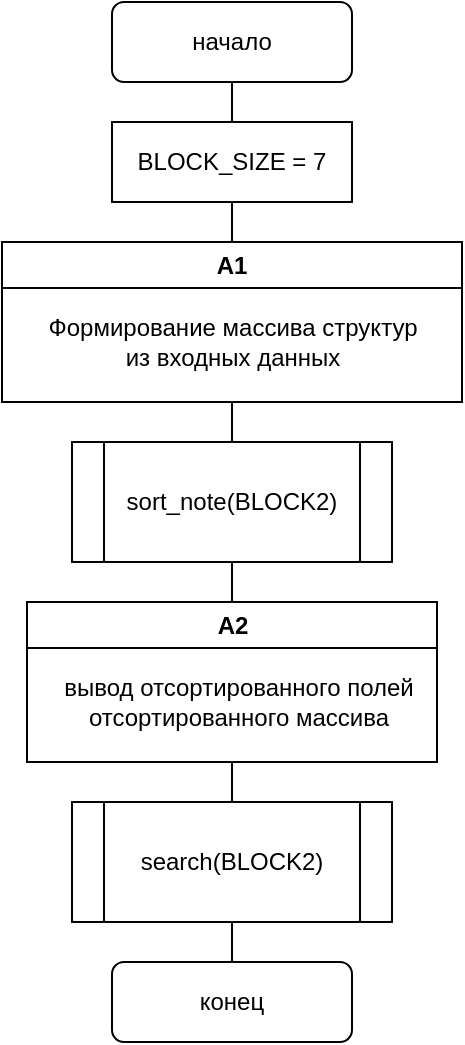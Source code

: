 <mxfile version="23.0.2" type="device" pages="17">
  <diagram name="1main" id="74e2e168-ea6b-b213-b513-2b3c1d86103e">
    <mxGraphModel dx="3271" dy="957" grid="1" gridSize="10" guides="1" tooltips="1" connect="1" arrows="1" fold="1" page="1" pageScale="1" pageWidth="1100" pageHeight="850" background="none" math="0" shadow="0">
      <root>
        <mxCell id="0" />
        <mxCell id="1" parent="0" />
        <mxCell id="fAg-m7t8qoWHs-yN9Olq-2" value="начало" style="rounded=1;whiteSpace=wrap;html=1;" parent="1" vertex="1">
          <mxGeometry x="280" width="120" height="40" as="geometry" />
        </mxCell>
        <mxCell id="fAg-m7t8qoWHs-yN9Olq-3" value="" style="endArrow=none;html=1;rounded=0;entryX=0.5;entryY=1;entryDx=0;entryDy=0;exitX=0.5;exitY=0;exitDx=0;exitDy=0;" parent="1" source="fAg-m7t8qoWHs-yN9Olq-6" target="fAg-m7t8qoWHs-yN9Olq-2" edge="1">
          <mxGeometry width="50" height="50" relative="1" as="geometry">
            <mxPoint x="340" y="100" as="sourcePoint" />
            <mxPoint x="560" y="390" as="targetPoint" />
          </mxGeometry>
        </mxCell>
        <mxCell id="fAg-m7t8qoWHs-yN9Olq-6" value="A1" style="swimlane;whiteSpace=wrap;html=1;" parent="1" vertex="1">
          <mxGeometry x="225" y="120" width="230" height="80" as="geometry" />
        </mxCell>
        <mxCell id="fAg-m7t8qoWHs-yN9Olq-7" value="Формирование массива структур&lt;br&gt;из входных данных" style="text;html=1;align=center;verticalAlign=middle;resizable=0;points=[];autosize=1;strokeColor=none;fillColor=none;" parent="fAg-m7t8qoWHs-yN9Olq-6" vertex="1">
          <mxGeometry x="10" y="30" width="210" height="40" as="geometry" />
        </mxCell>
        <mxCell id="fAg-m7t8qoWHs-yN9Olq-8" value="" style="endArrow=none;html=1;rounded=0;entryX=0.5;entryY=1;entryDx=0;entryDy=0;exitX=0.5;exitY=0;exitDx=0;exitDy=0;" parent="1" source="HyG5Xim2Tl6kna0FzSbc-21" target="fAg-m7t8qoWHs-yN9Olq-6" edge="1">
          <mxGeometry width="50" height="50" relative="1" as="geometry">
            <mxPoint x="340" y="220" as="sourcePoint" />
            <mxPoint x="560" y="450" as="targetPoint" />
          </mxGeometry>
        </mxCell>
        <mxCell id="HyG5Xim2Tl6kna0FzSbc-21" value="sort_note(BLOCK2)" style="shape=process;whiteSpace=wrap;html=1;backgroundOutline=1;" parent="1" vertex="1">
          <mxGeometry x="260" y="220" width="160" height="60" as="geometry" />
        </mxCell>
        <mxCell id="HyG5Xim2Tl6kna0FzSbc-22" value="" style="endArrow=none;html=1;rounded=0;exitX=0.5;exitY=1;exitDx=0;exitDy=0;entryX=0.5;entryY=0;entryDx=0;entryDy=0;" parent="1" source="HyG5Xim2Tl6kna0FzSbc-21" target="HyG5Xim2Tl6kna0FzSbc-23" edge="1">
          <mxGeometry width="50" height="50" relative="1" as="geometry">
            <mxPoint x="630" y="350" as="sourcePoint" />
            <mxPoint x="340" y="300" as="targetPoint" />
          </mxGeometry>
        </mxCell>
        <mxCell id="HyG5Xim2Tl6kna0FzSbc-23" value="A2" style="swimlane;whiteSpace=wrap;html=1;" parent="1" vertex="1">
          <mxGeometry x="237.5" y="300" width="205" height="80" as="geometry" />
        </mxCell>
        <mxCell id="HyG5Xim2Tl6kna0FzSbc-24" value="вывод отсортированного полей&lt;br&gt;отсортированного&amp;nbsp;массива" style="text;html=1;align=center;verticalAlign=middle;resizable=0;points=[];autosize=1;strokeColor=none;fillColor=none;" parent="HyG5Xim2Tl6kna0FzSbc-23" vertex="1">
          <mxGeometry x="5" y="30" width="200" height="40" as="geometry" />
        </mxCell>
        <mxCell id="HyG5Xim2Tl6kna0FzSbc-25" value="" style="endArrow=none;html=1;rounded=0;exitX=0.5;exitY=1;exitDx=0;exitDy=0;entryX=0.5;entryY=0;entryDx=0;entryDy=0;" parent="1" source="HyG5Xim2Tl6kna0FzSbc-23" target="HyG5Xim2Tl6kna0FzSbc-26" edge="1">
          <mxGeometry width="50" height="50" relative="1" as="geometry">
            <mxPoint x="630" y="350" as="sourcePoint" />
            <mxPoint x="340" y="400" as="targetPoint" />
          </mxGeometry>
        </mxCell>
        <mxCell id="HyG5Xim2Tl6kna0FzSbc-26" value="search(BLOCK2)" style="shape=process;whiteSpace=wrap;html=1;backgroundOutline=1;" parent="1" vertex="1">
          <mxGeometry x="260" y="400" width="160" height="60" as="geometry" />
        </mxCell>
        <mxCell id="HyG5Xim2Tl6kna0FzSbc-29" value="" style="endArrow=none;html=1;rounded=0;entryX=0.5;entryY=1;entryDx=0;entryDy=0;exitX=0.5;exitY=0;exitDx=0;exitDy=0;" parent="1" source="HyG5Xim2Tl6kna0FzSbc-30" target="HyG5Xim2Tl6kna0FzSbc-26" edge="1">
          <mxGeometry width="50" height="50" relative="1" as="geometry">
            <mxPoint x="340" y="480" as="sourcePoint" />
            <mxPoint x="680" y="410" as="targetPoint" />
          </mxGeometry>
        </mxCell>
        <mxCell id="HyG5Xim2Tl6kna0FzSbc-30" value="конец" style="rounded=1;whiteSpace=wrap;html=1;" parent="1" vertex="1">
          <mxGeometry x="280" y="480" width="120" height="40" as="geometry" />
        </mxCell>
        <mxCell id="HSpRG7fgB2isrEwxSFNo-1" value="BLOCK_SIZE = 7" style="rounded=0;whiteSpace=wrap;html=1;" vertex="1" parent="1">
          <mxGeometry x="280" y="60" width="120" height="40" as="geometry" />
        </mxCell>
      </root>
    </mxGraphModel>
  </diagram>
  <diagram id="Xk9McDkejNHQ35ewD5V3" name="1mainA1">
    <mxGraphModel dx="2290" dy="670" grid="1" gridSize="10" guides="1" tooltips="1" connect="1" arrows="1" fold="1" page="1" pageScale="1" pageWidth="827" pageHeight="1169" math="0" shadow="0">
      <root>
        <mxCell id="0" />
        <mxCell id="1" parent="0" />
        <mxCell id="QU5zvC2SEa4L1GDzG-cj-1" value="A1&lt;br&gt;начало" style="rounded=1;whiteSpace=wrap;html=1;" vertex="1" parent="1">
          <mxGeometry x="560" width="120" height="40" as="geometry" />
        </mxCell>
        <mxCell id="QU5zvC2SEa4L1GDzG-cj-2" value="" style="endArrow=none;html=1;rounded=0;exitX=0.5;exitY=0;exitDx=0;exitDy=0;" edge="1" parent="1" source="QU5zvC2SEa4L1GDzG-cj-4" target="QU5zvC2SEa4L1GDzG-cj-18">
          <mxGeometry width="50" height="50" relative="1" as="geometry">
            <mxPoint x="620" y="80" as="sourcePoint" />
            <mxPoint x="620" y="80" as="targetPoint" />
          </mxGeometry>
        </mxCell>
        <mxCell id="QU5zvC2SEa4L1GDzG-cj-3" value="i &amp;lt; BLOCK_SIZE" style="rhombus;whiteSpace=wrap;html=1;" vertex="1" parent="1">
          <mxGeometry x="560" y="165" width="120" height="70" as="geometry" />
        </mxCell>
        <mxCell id="QU5zvC2SEa4L1GDzG-cj-4" value="i = 0" style="rounded=0;whiteSpace=wrap;html=1;" vertex="1" parent="1">
          <mxGeometry x="570" y="115" width="100" height="30" as="geometry" />
        </mxCell>
        <mxCell id="QU5zvC2SEa4L1GDzG-cj-5" value="" style="endArrow=none;html=1;rounded=0;entryX=0.5;entryY=1;entryDx=0;entryDy=0;exitX=0.5;exitY=0;exitDx=0;exitDy=0;" edge="1" parent="1" source="QU5zvC2SEa4L1GDzG-cj-3" target="QU5zvC2SEa4L1GDzG-cj-4">
          <mxGeometry width="50" height="50" relative="1" as="geometry">
            <mxPoint x="350" y="335" as="sourcePoint" />
            <mxPoint x="400" y="285" as="targetPoint" />
          </mxGeometry>
        </mxCell>
        <mxCell id="QU5zvC2SEa4L1GDzG-cj-6" value="" style="endArrow=none;html=1;rounded=0;entryX=1;entryY=0.5;entryDx=0;entryDy=0;exitX=0.5;exitY=0;exitDx=0;exitDy=0;" edge="1" parent="1" source="QU5zvC2SEa4L1GDzG-cj-7" target="QU5zvC2SEa4L1GDzG-cj-3">
          <mxGeometry width="50" height="50" relative="1" as="geometry">
            <mxPoint x="720" y="215" as="sourcePoint" />
            <mxPoint x="700" y="175" as="targetPoint" />
            <Array as="points">
              <mxPoint x="740" y="200" />
            </Array>
          </mxGeometry>
        </mxCell>
        <mxCell id="QU5zvC2SEa4L1GDzG-cj-7" value="вывод:&lt;br&gt;Perison № i+1" style="shape=parallelogram;perimeter=parallelogramPerimeter;whiteSpace=wrap;html=1;fixedSize=1;" vertex="1" parent="1">
          <mxGeometry x="680" y="225" width="120" height="40" as="geometry" />
        </mxCell>
        <mxCell id="QU5zvC2SEa4L1GDzG-cj-8" value="" style="endArrow=none;html=1;rounded=0;entryX=0.5;entryY=1;entryDx=0;entryDy=0;exitX=0.5;exitY=0;exitDx=0;exitDy=0;" edge="1" parent="1" source="QU5zvC2SEa4L1GDzG-cj-9" target="QU5zvC2SEa4L1GDzG-cj-7">
          <mxGeometry width="50" height="50" relative="1" as="geometry">
            <mxPoint x="740" y="285" as="sourcePoint" />
            <mxPoint x="400" y="285" as="targetPoint" />
          </mxGeometry>
        </mxCell>
        <mxCell id="QU5zvC2SEa4L1GDzG-cj-9" value="fill_note(&amp;amp;(BLOCK2[i])" style="shape=process;whiteSpace=wrap;html=1;backgroundOutline=1;" vertex="1" parent="1">
          <mxGeometry x="680" y="285" width="120" height="40" as="geometry" />
        </mxCell>
        <mxCell id="QU5zvC2SEa4L1GDzG-cj-10" value="" style="endArrow=none;html=1;rounded=0;entryX=0.5;entryY=1;entryDx=0;entryDy=0;exitX=0.5;exitY=0;exitDx=0;exitDy=0;" edge="1" parent="1" source="QU5zvC2SEa4L1GDzG-cj-11" target="QU5zvC2SEa4L1GDzG-cj-9">
          <mxGeometry width="50" height="50" relative="1" as="geometry">
            <mxPoint x="740" y="345" as="sourcePoint" />
            <mxPoint x="480" y="285" as="targetPoint" />
          </mxGeometry>
        </mxCell>
        <mxCell id="QU5zvC2SEa4L1GDzG-cj-11" value="i++" style="rounded=0;whiteSpace=wrap;html=1;" vertex="1" parent="1">
          <mxGeometry x="695" y="345" width="90" height="30" as="geometry" />
        </mxCell>
        <mxCell id="QU5zvC2SEa4L1GDzG-cj-12" value="" style="endArrow=classic;html=1;rounded=0;exitX=0.5;exitY=1;exitDx=0;exitDy=0;" edge="1" parent="1" source="QU5zvC2SEa4L1GDzG-cj-11">
          <mxGeometry width="50" height="50" relative="1" as="geometry">
            <mxPoint x="540" y="335" as="sourcePoint" />
            <mxPoint x="620" y="155" as="targetPoint" />
            <Array as="points">
              <mxPoint x="740" y="395" />
              <mxPoint x="1000" y="395" />
              <mxPoint x="1000" y="155" />
            </Array>
          </mxGeometry>
        </mxCell>
        <mxCell id="QU5zvC2SEa4L1GDzG-cj-13" value="" style="endArrow=none;html=1;rounded=0;entryX=0.5;entryY=1;entryDx=0;entryDy=0;exitX=0.5;exitY=0;exitDx=0;exitDy=0;" edge="1" parent="1" source="QU5zvC2SEa4L1GDzG-cj-14" target="QU5zvC2SEa4L1GDzG-cj-3">
          <mxGeometry width="50" height="50" relative="1" as="geometry">
            <mxPoint x="620" y="415" as="sourcePoint" />
            <mxPoint x="590" y="285" as="targetPoint" />
          </mxGeometry>
        </mxCell>
        <mxCell id="QU5zvC2SEa4L1GDzG-cj-14" value="A1&lt;br&gt;конец" style="rounded=1;whiteSpace=wrap;html=1;" vertex="1" parent="1">
          <mxGeometry x="570" y="355" width="100" height="40" as="geometry" />
        </mxCell>
        <mxCell id="QU5zvC2SEa4L1GDzG-cj-15" value="да" style="text;html=1;align=center;verticalAlign=middle;resizable=0;points=[];autosize=1;strokeColor=none;fillColor=none;" vertex="1" parent="1">
          <mxGeometry x="680" y="165" width="40" height="30" as="geometry" />
        </mxCell>
        <mxCell id="QU5zvC2SEa4L1GDzG-cj-16" value="" style="endArrow=none;dashed=1;html=1;rounded=0;exitX=1;exitY=0.5;exitDx=0;exitDy=0;entryX=0;entryY=0.5;entryDx=0;entryDy=0;entryPerimeter=0;" edge="1" parent="1" source="QU5zvC2SEa4L1GDzG-cj-9" target="QU5zvC2SEa4L1GDzG-cj-17">
          <mxGeometry width="50" height="50" relative="1" as="geometry">
            <mxPoint x="540" y="335" as="sourcePoint" />
            <mxPoint x="830" y="305" as="targetPoint" />
          </mxGeometry>
        </mxCell>
        <mxCell id="QU5zvC2SEa4L1GDzG-cj-17" value="заполнение полей i-го &lt;br&gt;элемента массива&amp;nbsp;&lt;br&gt;структур&amp;nbsp;" style="strokeWidth=2;html=1;shape=mxgraph.flowchart.annotation_2;align=left;labelPosition=right;pointerEvents=1;" vertex="1" parent="1">
          <mxGeometry x="820" y="275" width="50" height="60" as="geometry" />
        </mxCell>
        <mxCell id="QU5zvC2SEa4L1GDzG-cj-18" value="BLOCK_SIZE = 7" style="rounded=0;whiteSpace=wrap;html=1;" vertex="1" parent="1">
          <mxGeometry x="570" y="60" width="100" height="40" as="geometry" />
        </mxCell>
        <mxCell id="QU5zvC2SEa4L1GDzG-cj-19" value="" style="endArrow=none;html=1;rounded=0;entryX=0.5;entryY=1;entryDx=0;entryDy=0;exitX=0.5;exitY=0;exitDx=0;exitDy=0;" edge="1" parent="1" source="QU5zvC2SEa4L1GDzG-cj-18" target="QU5zvC2SEa4L1GDzG-cj-1">
          <mxGeometry width="50" height="50" relative="1" as="geometry">
            <mxPoint x="670" y="60" as="sourcePoint" />
            <mxPoint x="670" y="120" as="targetPoint" />
          </mxGeometry>
        </mxCell>
      </root>
    </mxGraphModel>
  </diagram>
  <diagram id="RnLAh4ACL2ZIucf3_uVr" name="1mainA2">
    <mxGraphModel dx="2290" dy="670" grid="1" gridSize="10" guides="1" tooltips="1" connect="1" arrows="1" fold="1" page="1" pageScale="1" pageWidth="827" pageHeight="1169" math="0" shadow="0">
      <root>
        <mxCell id="0" />
        <mxCell id="1" parent="0" />
        <mxCell id="oByy8d69xYza5utABF8o-1" value="A2&lt;br&gt;начало" style="rounded=1;whiteSpace=wrap;html=1;" vertex="1" parent="1">
          <mxGeometry x="140" y="50" width="120" height="40" as="geometry" />
        </mxCell>
        <mxCell id="oByy8d69xYza5utABF8o-2" value="" style="endArrow=none;html=1;rounded=0;entryX=0.5;entryY=1;entryDx=0;entryDy=0;exitX=0.5;exitY=0;exitDx=0;exitDy=0;" edge="1" parent="1" source="oByy8d69xYza5utABF8o-4" target="oByy8d69xYza5utABF8o-1">
          <mxGeometry width="50" height="50" relative="1" as="geometry">
            <mxPoint x="200" y="130" as="sourcePoint" />
            <mxPoint x="-20" y="280" as="targetPoint" />
          </mxGeometry>
        </mxCell>
        <mxCell id="oByy8d69xYza5utABF8o-3" value="i &amp;lt; BLOCK_SIZE" style="rhombus;whiteSpace=wrap;html=1;" vertex="1" parent="1">
          <mxGeometry x="140" y="160" width="120" height="70" as="geometry" />
        </mxCell>
        <mxCell id="oByy8d69xYza5utABF8o-4" value="i = 0" style="rounded=0;whiteSpace=wrap;html=1;" vertex="1" parent="1">
          <mxGeometry x="155" y="110" width="90" height="30" as="geometry" />
        </mxCell>
        <mxCell id="oByy8d69xYza5utABF8o-5" value="" style="endArrow=none;html=1;rounded=0;entryX=0.5;entryY=1;entryDx=0;entryDy=0;exitX=0.5;exitY=0;exitDx=0;exitDy=0;" edge="1" parent="1" source="oByy8d69xYza5utABF8o-3" target="oByy8d69xYza5utABF8o-4">
          <mxGeometry width="50" height="50" relative="1" as="geometry">
            <mxPoint x="-70" y="330" as="sourcePoint" />
            <mxPoint x="-20" y="280" as="targetPoint" />
          </mxGeometry>
        </mxCell>
        <mxCell id="oByy8d69xYza5utABF8o-6" value="" style="endArrow=none;html=1;rounded=0;entryX=1;entryY=0.5;entryDx=0;entryDy=0;exitX=0.5;exitY=0;exitDx=0;exitDy=0;" edge="1" parent="1" source="oByy8d69xYza5utABF8o-7" target="oByy8d69xYza5utABF8o-3">
          <mxGeometry width="50" height="50" relative="1" as="geometry">
            <mxPoint x="320" y="220" as="sourcePoint" />
            <mxPoint x="280" y="170" as="targetPoint" />
            <Array as="points">
              <mxPoint x="340" y="195" />
            </Array>
          </mxGeometry>
        </mxCell>
        <mxCell id="oByy8d69xYza5utABF8o-7" value="show_info(BLOCK2[i])" style="shape=process;whiteSpace=wrap;html=1;backgroundOutline=1;size=0.059;" vertex="1" parent="1">
          <mxGeometry x="260" y="220" width="160" height="40" as="geometry" />
        </mxCell>
        <mxCell id="oByy8d69xYza5utABF8o-8" value="" style="endArrow=none;html=1;rounded=0;entryX=0.5;entryY=1;entryDx=0;entryDy=0;exitX=0.5;exitY=0;exitDx=0;exitDy=0;" edge="1" parent="1" source="oByy8d69xYza5utABF8o-9" target="oByy8d69xYza5utABF8o-7">
          <mxGeometry width="50" height="50" relative="1" as="geometry">
            <mxPoint x="320" y="340" as="sourcePoint" />
            <mxPoint x="60" y="280" as="targetPoint" />
          </mxGeometry>
        </mxCell>
        <mxCell id="oByy8d69xYza5utABF8o-9" value="i++" style="rounded=0;whiteSpace=wrap;html=1;" vertex="1" parent="1">
          <mxGeometry x="295" y="285" width="90" height="30" as="geometry" />
        </mxCell>
        <mxCell id="oByy8d69xYza5utABF8o-10" value="" style="endArrow=classic;html=1;rounded=0;exitX=0.5;exitY=1;exitDx=0;exitDy=0;" edge="1" parent="1" source="oByy8d69xYza5utABF8o-9">
          <mxGeometry width="50" height="50" relative="1" as="geometry">
            <mxPoint x="120" y="330" as="sourcePoint" />
            <mxPoint x="200" y="150" as="targetPoint" />
            <Array as="points">
              <mxPoint x="340" y="350" />
              <mxPoint x="550" y="350" />
              <mxPoint x="550" y="150" />
            </Array>
          </mxGeometry>
        </mxCell>
        <mxCell id="oByy8d69xYza5utABF8o-11" value="" style="endArrow=none;html=1;rounded=0;entryX=0.5;entryY=1;entryDx=0;entryDy=0;exitX=0.5;exitY=0;exitDx=0;exitDy=0;" edge="1" parent="1" source="oByy8d69xYza5utABF8o-12" target="oByy8d69xYza5utABF8o-3">
          <mxGeometry width="50" height="50" relative="1" as="geometry">
            <mxPoint x="200" y="410" as="sourcePoint" />
            <mxPoint x="170" y="280" as="targetPoint" />
          </mxGeometry>
        </mxCell>
        <mxCell id="oByy8d69xYza5utABF8o-12" value="A2&lt;br&gt;конец" style="rounded=1;whiteSpace=wrap;html=1;" vertex="1" parent="1">
          <mxGeometry x="150" y="310" width="100" height="40" as="geometry" />
        </mxCell>
        <mxCell id="oByy8d69xYza5utABF8o-13" value="да" style="text;html=1;align=center;verticalAlign=middle;resizable=0;points=[];autosize=1;strokeColor=none;fillColor=none;" vertex="1" parent="1">
          <mxGeometry x="260" y="160" width="40" height="30" as="geometry" />
        </mxCell>
        <mxCell id="oByy8d69xYza5utABF8o-14" value="" style="endArrow=none;dashed=1;html=1;rounded=0;exitX=1;exitY=0.5;exitDx=0;exitDy=0;entryX=0;entryY=0.5;entryDx=0;entryDy=0;entryPerimeter=0;" edge="1" parent="1" source="oByy8d69xYza5utABF8o-7" target="oByy8d69xYza5utABF8o-15">
          <mxGeometry width="50" height="50" relative="1" as="geometry">
            <mxPoint x="120" y="330" as="sourcePoint" />
            <mxPoint x="410" y="300" as="targetPoint" />
          </mxGeometry>
        </mxCell>
        <mxCell id="oByy8d69xYza5utABF8o-15" value="вывод &lt;br&gt;полей" style="strokeWidth=2;html=1;shape=mxgraph.flowchart.annotation_2;align=left;labelPosition=right;pointerEvents=1;" vertex="1" parent="1">
          <mxGeometry x="450" y="210" width="50" height="60" as="geometry" />
        </mxCell>
      </root>
    </mxGraphModel>
  </diagram>
  <diagram id="VQViWs9xtf_BUQMPZ2tH" name="2fill_note">
    <mxGraphModel dx="2290" dy="1839" grid="1" gridSize="10" guides="1" tooltips="1" connect="1" arrows="1" fold="1" page="1" pageScale="1" pageWidth="827" pageHeight="1169" math="0" shadow="0">
      <root>
        <mxCell id="0" />
        <mxCell id="1" parent="0" />
        <mxCell id="zkf1Z-rrgU7sBPlpkY0G-1" value="fill_note(NOTE *note2)&lt;br&gt;начало" style="rounded=1;whiteSpace=wrap;html=1;" parent="1" vertex="1">
          <mxGeometry x="120" width="160" height="40" as="geometry" />
        </mxCell>
        <mxCell id="zkf1Z-rrgU7sBPlpkY0G-2" value="fill_date(&amp;amp;(note-&amp;gt;Date))" style="shape=process;whiteSpace=wrap;html=1;backgroundOutline=1;size=0.056;" parent="1" vertex="1">
          <mxGeometry x="110" y="180" width="180" height="40" as="geometry" />
        </mxCell>
        <mxCell id="zkf1Z-rrgU7sBPlpkY0G-4" value="fill_tele(&amp;amp;(note-&amp;gt;Tele))" style="shape=process;whiteSpace=wrap;html=1;backgroundOutline=1;size=0.056;" parent="1" vertex="1">
          <mxGeometry x="110" y="120" width="180" height="40" as="geometry" />
        </mxCell>
        <mxCell id="zkf1Z-rrgU7sBPlpkY0G-5" value="fill_name(&amp;amp;(note-&amp;gt;Name))" style="shape=process;whiteSpace=wrap;html=1;backgroundOutline=1;size=0.062;" parent="1" vertex="1">
          <mxGeometry x="110" y="60" width="180" height="40" as="geometry" />
        </mxCell>
        <mxCell id="zkf1Z-rrgU7sBPlpkY0G-6" value="" style="endArrow=none;html=1;rounded=0;entryX=0.5;entryY=1;entryDx=0;entryDy=0;exitX=0.5;exitY=0;exitDx=0;exitDy=0;" parent="1" source="zkf1Z-rrgU7sBPlpkY0G-5" target="zkf1Z-rrgU7sBPlpkY0G-1" edge="1">
          <mxGeometry width="50" height="50" relative="1" as="geometry">
            <mxPoint x="200" y="80" as="sourcePoint" />
            <mxPoint x="440" y="270" as="targetPoint" />
          </mxGeometry>
        </mxCell>
        <mxCell id="zkf1Z-rrgU7sBPlpkY0G-7" value="" style="endArrow=none;dashed=1;html=1;rounded=0;exitX=1;exitY=0.5;exitDx=0;exitDy=0;" parent="1" source="zkf1Z-rrgU7sBPlpkY0G-1" target="zkf1Z-rrgU7sBPlpkY0G-8" edge="1">
          <mxGeometry width="50" height="50" relative="1" as="geometry">
            <mxPoint x="390" y="320" as="sourcePoint" />
            <mxPoint x="350" y="20" as="targetPoint" />
          </mxGeometry>
        </mxCell>
        <mxCell id="zkf1Z-rrgU7sBPlpkY0G-8" value="note2 - указатель структуру" style="strokeWidth=2;html=1;shape=mxgraph.flowchart.annotation_2;align=left;labelPosition=right;pointerEvents=1;" parent="1" vertex="1">
          <mxGeometry x="320" y="-5" width="50" height="50" as="geometry" />
        </mxCell>
        <mxCell id="zkf1Z-rrgU7sBPlpkY0G-9" value="" style="endArrow=none;html=1;rounded=0;entryX=0.5;entryY=1;entryDx=0;entryDy=0;exitX=0.5;exitY=0;exitDx=0;exitDy=0;" parent="1" source="zkf1Z-rrgU7sBPlpkY0G-4" target="zkf1Z-rrgU7sBPlpkY0G-5" edge="1">
          <mxGeometry width="50" height="50" relative="1" as="geometry">
            <mxPoint x="390" y="320" as="sourcePoint" />
            <mxPoint x="440" y="270" as="targetPoint" />
          </mxGeometry>
        </mxCell>
        <mxCell id="zkf1Z-rrgU7sBPlpkY0G-10" value="" style="endArrow=none;html=1;rounded=0;exitX=0.5;exitY=0;exitDx=0;exitDy=0;entryX=0.5;entryY=1;entryDx=0;entryDy=0;" parent="1" source="zkf1Z-rrgU7sBPlpkY0G-2" target="zkf1Z-rrgU7sBPlpkY0G-4" edge="1">
          <mxGeometry width="50" height="50" relative="1" as="geometry">
            <mxPoint x="390" y="320" as="sourcePoint" />
            <mxPoint x="440" y="270" as="targetPoint" />
          </mxGeometry>
        </mxCell>
        <mxCell id="zkf1Z-rrgU7sBPlpkY0G-11" value="" style="endArrow=none;html=1;rounded=0;entryX=0.5;entryY=1;entryDx=0;entryDy=0;" parent="1" source="zkf1Z-rrgU7sBPlpkY0G-12" target="zkf1Z-rrgU7sBPlpkY0G-2" edge="1">
          <mxGeometry width="50" height="50" relative="1" as="geometry">
            <mxPoint x="200" y="240" as="sourcePoint" />
            <mxPoint x="440" y="270" as="targetPoint" />
          </mxGeometry>
        </mxCell>
        <mxCell id="zkf1Z-rrgU7sBPlpkY0G-12" value="fill_note&lt;br&gt;конец" style="rounded=1;whiteSpace=wrap;html=1;" parent="1" vertex="1">
          <mxGeometry x="140" y="240" width="120" height="40" as="geometry" />
        </mxCell>
        <mxCell id="jhjmaVqF_txqsyDVnP-R-3" value="заполнение полей подструктур &lt;br&gt;переданной структуры" style="strokeWidth=2;html=1;shape=mxgraph.flowchart.annotation_2;align=left;labelPosition=right;pointerEvents=1;" parent="1" vertex="1">
          <mxGeometry x="320" y="100" width="50" height="80" as="geometry" />
        </mxCell>
        <mxCell id="jhjmaVqF_txqsyDVnP-R-6" value="" style="endArrow=none;dashed=1;html=1;rounded=0;exitX=0;exitY=0.5;exitDx=0;exitDy=0;exitPerimeter=0;" parent="1" source="jhjmaVqF_txqsyDVnP-R-3" edge="1">
          <mxGeometry width="50" height="50" relative="1" as="geometry">
            <mxPoint x="470" y="335" as="sourcePoint" />
            <mxPoint x="300" y="140" as="targetPoint" />
          </mxGeometry>
        </mxCell>
        <mxCell id="iEzWVGxxUjlG4ZEOd2Dg-1" value="" style="endArrow=none;dashed=1;html=1;rounded=0;" parent="1" edge="1">
          <mxGeometry width="50" height="50" relative="1" as="geometry">
            <mxPoint x="300" y="230" as="sourcePoint" />
            <mxPoint x="300" y="50" as="targetPoint" />
          </mxGeometry>
        </mxCell>
        <mxCell id="iEzWVGxxUjlG4ZEOd2Dg-2" value="" style="endArrow=none;dashed=1;html=1;rounded=0;" parent="1" edge="1">
          <mxGeometry width="50" height="50" relative="1" as="geometry">
            <mxPoint x="100" y="230" as="sourcePoint" />
            <mxPoint x="300" y="230" as="targetPoint" />
          </mxGeometry>
        </mxCell>
        <mxCell id="iEzWVGxxUjlG4ZEOd2Dg-3" value="" style="endArrow=none;dashed=1;html=1;rounded=0;" parent="1" edge="1">
          <mxGeometry width="50" height="50" relative="1" as="geometry">
            <mxPoint x="100" y="50" as="sourcePoint" />
            <mxPoint x="300" y="50" as="targetPoint" />
          </mxGeometry>
        </mxCell>
        <mxCell id="iEzWVGxxUjlG4ZEOd2Dg-4" value="" style="endArrow=none;dashed=1;html=1;rounded=0;" parent="1" edge="1">
          <mxGeometry width="50" height="50" relative="1" as="geometry">
            <mxPoint x="100" y="50" as="sourcePoint" />
            <mxPoint x="100" y="230" as="targetPoint" />
          </mxGeometry>
        </mxCell>
      </root>
    </mxGraphModel>
  </diagram>
  <diagram id="s4LheL-JKCPI60FwAW2u" name="3fill_name">
    <mxGraphModel dx="2290" dy="670" grid="1" gridSize="10" guides="1" tooltips="1" connect="1" arrows="1" fold="1" page="1" pageScale="1" pageWidth="827" pageHeight="1169" math="0" shadow="0">
      <root>
        <mxCell id="0" />
        <mxCell id="1" parent="0" />
        <mxCell id="8RGRotcfoYP3lORTA0cd-1" value="fill_name(Name *name)&lt;br&gt;начало" style="rounded=1;whiteSpace=wrap;html=1;" parent="1" vertex="1">
          <mxGeometry x="120" y="10" width="160" height="40" as="geometry" />
        </mxCell>
        <mxCell id="k9lxyeu2PDl5fIq2sbKx-1" value="" style="endArrow=none;html=1;rounded=0;entryX=0.5;entryY=1;entryDx=0;entryDy=0;exitX=0.5;exitY=0;exitDx=0;exitDy=0;" parent="1" source="k9lxyeu2PDl5fIq2sbKx-2" target="8RGRotcfoYP3lORTA0cd-1" edge="1">
          <mxGeometry width="50" height="50" relative="1" as="geometry">
            <mxPoint x="200" y="80" as="sourcePoint" />
            <mxPoint x="440" y="300" as="targetPoint" />
          </mxGeometry>
        </mxCell>
        <mxCell id="k9lxyeu2PDl5fIq2sbKx-2" value="вывод:&lt;br&gt;Input surname:" style="shape=parallelogram;perimeter=parallelogramPerimeter;whiteSpace=wrap;html=1;fixedSize=1;" parent="1" vertex="1">
          <mxGeometry x="130" y="70" width="140" height="40" as="geometry" />
        </mxCell>
        <mxCell id="k9lxyeu2PDl5fIq2sbKx-3" value="" style="endArrow=none;html=1;rounded=0;entryX=0.5;entryY=1;entryDx=0;entryDy=0;exitX=0.5;exitY=0;exitDx=0;exitDy=0;" parent="1" source="k9lxyeu2PDl5fIq2sbKx-4" target="k9lxyeu2PDl5fIq2sbKx-2" edge="1">
          <mxGeometry width="50" height="50" relative="1" as="geometry">
            <mxPoint x="200" y="150" as="sourcePoint" />
            <mxPoint x="330" y="130" as="targetPoint" />
          </mxGeometry>
        </mxCell>
        <mxCell id="k9lxyeu2PDl5fIq2sbKx-4" value="get_string(name-&amp;gt;surnanme)" style="shape=process;whiteSpace=wrap;html=1;backgroundOutline=1;size=0.05;" parent="1" vertex="1">
          <mxGeometry x="100" y="130" width="200" height="50" as="geometry" />
        </mxCell>
        <mxCell id="k9lxyeu2PDl5fIq2sbKx-5" value="" style="endArrow=none;html=1;rounded=0;entryX=0.5;entryY=1;entryDx=0;entryDy=0;exitX=0.5;exitY=0;exitDx=0;exitDy=0;" parent="1" source="k9lxyeu2PDl5fIq2sbKx-6" target="k9lxyeu2PDl5fIq2sbKx-4" edge="1">
          <mxGeometry width="50" height="50" relative="1" as="geometry">
            <mxPoint x="200" y="200" as="sourcePoint" />
            <mxPoint x="350" y="180" as="targetPoint" />
          </mxGeometry>
        </mxCell>
        <mxCell id="k9lxyeu2PDl5fIq2sbKx-6" value="вывод:&lt;br&gt;Input first letter of name:" style="shape=parallelogram;perimeter=parallelogramPerimeter;whiteSpace=wrap;html=1;fixedSize=1;" parent="1" vertex="1">
          <mxGeometry x="115" y="200" width="170" height="40" as="geometry" />
        </mxCell>
        <mxCell id="k9lxyeu2PDl5fIq2sbKx-7" value="" style="endArrow=none;html=1;rounded=0;entryX=0.5;entryY=1;entryDx=0;entryDy=0;exitX=0.5;exitY=0;exitDx=0;exitDy=0;" parent="1" source="k9lxyeu2PDl5fIq2sbKx-8" target="k9lxyeu2PDl5fIq2sbKx-6" edge="1">
          <mxGeometry width="50" height="50" relative="1" as="geometry">
            <mxPoint x="200" y="260" as="sourcePoint" />
            <mxPoint x="360" y="320" as="targetPoint" />
          </mxGeometry>
        </mxCell>
        <mxCell id="k9lxyeu2PDl5fIq2sbKx-8" value="ввод:&lt;br&gt;name-&amp;gt;first_letter_name" style="shape=parallelogram;perimeter=parallelogramPerimeter;whiteSpace=wrap;html=1;fixedSize=1;" parent="1" vertex="1">
          <mxGeometry x="107.5" y="260" width="185" height="50" as="geometry" />
        </mxCell>
        <mxCell id="k9lxyeu2PDl5fIq2sbKx-9" value="" style="endArrow=none;html=1;rounded=0;exitX=0.5;exitY=1;exitDx=0;exitDy=0;entryX=0.5;entryY=0;entryDx=0;entryDy=0;" parent="1" source="k9lxyeu2PDl5fIq2sbKx-8" target="k9lxyeu2PDl5fIq2sbKx-10" edge="1">
          <mxGeometry width="50" height="50" relative="1" as="geometry">
            <mxPoint x="270" y="240" as="sourcePoint" />
            <mxPoint x="200" y="330" as="targetPoint" />
          </mxGeometry>
        </mxCell>
        <mxCell id="k9lxyeu2PDl5fIq2sbKx-10" value="вывод:&lt;br&gt;Input first letter of middle name:" style="shape=parallelogram;perimeter=parallelogramPerimeter;whiteSpace=wrap;html=1;fixedSize=1;" parent="1" vertex="1">
          <mxGeometry x="97.5" y="330" width="205" height="40" as="geometry" />
        </mxCell>
        <mxCell id="k9lxyeu2PDl5fIq2sbKx-11" value="" style="endArrow=none;html=1;rounded=0;entryX=0.5;entryY=1;entryDx=0;entryDy=0;exitX=0.5;exitY=0;exitDx=0;exitDy=0;" parent="1" source="k9lxyeu2PDl5fIq2sbKx-13" target="k9lxyeu2PDl5fIq2sbKx-10" edge="1">
          <mxGeometry width="50" height="50" relative="1" as="geometry">
            <mxPoint x="200" y="390" as="sourcePoint" />
            <mxPoint x="370" y="360" as="targetPoint" />
            <Array as="points" />
          </mxGeometry>
        </mxCell>
        <mxCell id="k9lxyeu2PDl5fIq2sbKx-13" value="ввод:&lt;br&gt;name-&amp;gt;first_letter_middle_name" style="shape=parallelogram;perimeter=parallelogramPerimeter;whiteSpace=wrap;html=1;fixedSize=1;" parent="1" vertex="1">
          <mxGeometry x="98.75" y="390" width="202.5" height="50" as="geometry" />
        </mxCell>
        <mxCell id="k9lxyeu2PDl5fIq2sbKx-14" value="" style="endArrow=none;html=1;rounded=0;exitX=0.5;exitY=1;exitDx=0;exitDy=0;entryX=0.5;entryY=0;entryDx=0;entryDy=0;" parent="1" source="k9lxyeu2PDl5fIq2sbKx-13" target="k9lxyeu2PDl5fIq2sbKx-15" edge="1">
          <mxGeometry width="50" height="50" relative="1" as="geometry">
            <mxPoint x="320" y="410" as="sourcePoint" />
            <mxPoint x="200" y="460" as="targetPoint" />
          </mxGeometry>
        </mxCell>
        <mxCell id="k9lxyeu2PDl5fIq2sbKx-15" value="fill_name&lt;br&gt;конец" style="rounded=1;whiteSpace=wrap;html=1;" parent="1" vertex="1">
          <mxGeometry x="145" y="460" width="110" height="40" as="geometry" />
        </mxCell>
      </root>
    </mxGraphModel>
  </diagram>
  <diagram id="b_W5zPasZ7zxIhsY1zrI" name="4get_surname">
    <mxGraphModel dx="2290" dy="670" grid="1" gridSize="10" guides="1" tooltips="1" connect="1" arrows="1" fold="1" page="1" pageScale="1" pageWidth="827" pageHeight="1169" math="0" shadow="0">
      <root>
        <mxCell id="0" />
        <mxCell id="1" parent="0" />
        <mxCell id="7LXuS12Xfpyk2y_KfVz7-1" value="get_string&lt;br&gt;конец" style="rounded=1;whiteSpace=wrap;html=1;" parent="1" vertex="1">
          <mxGeometry x="50" y="280" width="120" height="50" as="geometry" />
        </mxCell>
        <mxCell id="7LXuS12Xfpyk2y_KfVz7-2" value="get_string(char* str)&lt;br&gt;начало" style="rounded=1;whiteSpace=wrap;html=1;" parent="1" vertex="1">
          <mxGeometry x="30" y="12.5" width="160" height="50" as="geometry" />
        </mxCell>
        <mxCell id="7LXuS12Xfpyk2y_KfVz7-4" value="" style="endArrow=none;dashed=1;html=1;rounded=0;entryX=0;entryY=0.5;entryDx=0;entryDy=0;entryPerimeter=0;exitX=1;exitY=0.5;exitDx=0;exitDy=0;" parent="1" source="7LXuS12Xfpyk2y_KfVz7-2" target="7LXuS12Xfpyk2y_KfVz7-5" edge="1">
          <mxGeometry width="50" height="50" relative="1" as="geometry">
            <mxPoint x="240" y="282.5" as="sourcePoint" />
            <mxPoint x="290" y="232.5" as="targetPoint" />
          </mxGeometry>
        </mxCell>
        <mxCell id="7LXuS12Xfpyk2y_KfVz7-5" value="str - строка символов" style="strokeWidth=2;html=1;shape=mxgraph.flowchart.annotation_2;align=left;labelPosition=right;pointerEvents=1;" parent="1" vertex="1">
          <mxGeometry x="220" y="17.5" width="50" height="40" as="geometry" />
        </mxCell>
        <mxCell id="7LXuS12Xfpyk2y_KfVz7-6" value="" style="endArrow=none;html=1;rounded=0;entryX=0.5;entryY=1;entryDx=0;entryDy=0;exitX=0.5;exitY=0;exitDx=0;exitDy=0;" parent="1" source="7LXuS12Xfpyk2y_KfVz7-7" target="7LXuS12Xfpyk2y_KfVz7-2" edge="1">
          <mxGeometry width="50" height="50" relative="1" as="geometry">
            <mxPoint x="110" y="100" as="sourcePoint" />
            <mxPoint x="380" y="210" as="targetPoint" />
          </mxGeometry>
        </mxCell>
        <mxCell id="7LXuS12Xfpyk2y_KfVz7-7" value="ввод:&lt;br&gt;str" style="shape=parallelogram;perimeter=parallelogramPerimeter;whiteSpace=wrap;html=1;fixedSize=1;" parent="1" vertex="1">
          <mxGeometry x="50" y="80" width="120" height="40" as="geometry" />
        </mxCell>
        <mxCell id="7LXuS12Xfpyk2y_KfVz7-8" value="" style="endArrow=none;html=1;rounded=0;entryX=0.5;entryY=1;entryDx=0;entryDy=0;exitX=0.5;exitY=0;exitDx=0;exitDy=0;" parent="1" source="7LXuS12Xfpyk2y_KfVz7-9" target="7LXuS12Xfpyk2y_KfVz7-7" edge="1">
          <mxGeometry width="50" height="50" relative="1" as="geometry">
            <mxPoint x="330" y="260" as="sourcePoint" />
            <mxPoint x="380" y="210" as="targetPoint" />
          </mxGeometry>
        </mxCell>
        <mxCell id="7LXuS12Xfpyk2y_KfVz7-9" value="len = strlen(str)" style="rounded=0;whiteSpace=wrap;html=1;" parent="1" vertex="1">
          <mxGeometry x="50" y="140" width="120" height="40" as="geometry" />
        </mxCell>
        <mxCell id="7LXuS12Xfpyk2y_KfVz7-10" value="" style="endArrow=none;html=1;rounded=0;exitX=0.5;exitY=1;exitDx=0;exitDy=0;" parent="1" source="7LXuS12Xfpyk2y_KfVz7-9" target="7LXuS12Xfpyk2y_KfVz7-11" edge="1">
          <mxGeometry width="50" height="50" relative="1" as="geometry">
            <mxPoint x="330" y="260" as="sourcePoint" />
            <mxPoint x="380" y="210" as="targetPoint" />
          </mxGeometry>
        </mxCell>
        <mxCell id="7LXuS12Xfpyk2y_KfVz7-11" value="str[len-1] = &#39;\0&#39;" style="rounded=0;whiteSpace=wrap;html=1;" parent="1" vertex="1">
          <mxGeometry x="50" y="200" width="120" height="60" as="geometry" />
        </mxCell>
        <mxCell id="7LXuS12Xfpyk2y_KfVz7-12" value="" style="endArrow=none;html=1;rounded=0;exitX=0.5;exitY=1;exitDx=0;exitDy=0;entryX=0.5;entryY=0;entryDx=0;entryDy=0;" parent="1" source="7LXuS12Xfpyk2y_KfVz7-11" target="7LXuS12Xfpyk2y_KfVz7-1" edge="1">
          <mxGeometry width="50" height="50" relative="1" as="geometry">
            <mxPoint x="330" y="260" as="sourcePoint" />
            <mxPoint x="380" y="210" as="targetPoint" />
          </mxGeometry>
        </mxCell>
      </root>
    </mxGraphModel>
  </diagram>
  <diagram id="PLhpjGZpzzmbhJHvkVlV" name="5fill_tele">
    <mxGraphModel dx="4164" dy="1218" grid="1" gridSize="10" guides="1" tooltips="1" connect="1" arrows="1" fold="1" page="1" pageScale="1" pageWidth="827" pageHeight="1169" math="0" shadow="0">
      <root>
        <mxCell id="0" />
        <mxCell id="1" parent="0" />
        <mxCell id="XtlJLxSp8FV9Pej_zj8H-1" value="fill_tele(TELE *tele)&lt;br&gt;начало" style="rounded=1;whiteSpace=wrap;html=1;" parent="1" vertex="1">
          <mxGeometry x="40" y="20" width="120" height="40" as="geometry" />
        </mxCell>
        <mxCell id="XtlJLxSp8FV9Pej_zj8H-2" value="" style="endArrow=none;dashed=1;html=1;rounded=0;entryX=1;entryY=0.5;entryDx=0;entryDy=0;exitX=0;exitY=0.5;exitDx=0;exitDy=0;exitPerimeter=0;" parent="1" source="XtlJLxSp8FV9Pej_zj8H-3" target="XtlJLxSp8FV9Pej_zj8H-1" edge="1">
          <mxGeometry width="50" height="50" relative="1" as="geometry">
            <mxPoint x="200" y="40" as="sourcePoint" />
            <mxPoint x="440" y="320" as="targetPoint" />
          </mxGeometry>
        </mxCell>
        <mxCell id="XtlJLxSp8FV9Pej_zj8H-3" value="tele - указатель на структуру&lt;br&gt;содержащую номер телефона" style="strokeWidth=2;html=1;shape=mxgraph.flowchart.annotation_2;align=left;labelPosition=right;pointerEvents=1;" parent="1" vertex="1">
          <mxGeometry x="200" y="10" width="50" height="60" as="geometry" />
        </mxCell>
        <mxCell id="XtlJLxSp8FV9Pej_zj8H-4" value="" style="endArrow=none;html=1;rounded=0;entryX=0.5;entryY=1;entryDx=0;entryDy=0;exitX=0.5;exitY=0;exitDx=0;exitDy=0;" parent="1" source="XtlJLxSp8FV9Pej_zj8H-5" target="XtlJLxSp8FV9Pej_zj8H-1" edge="1">
          <mxGeometry width="50" height="50" relative="1" as="geometry">
            <mxPoint x="380" y="290" as="sourcePoint" />
            <mxPoint x="430" y="240" as="targetPoint" />
          </mxGeometry>
        </mxCell>
        <mxCell id="XtlJLxSp8FV9Pej_zj8H-5" value="flag = 0" style="rounded=0;whiteSpace=wrap;html=1;" parent="1" vertex="1">
          <mxGeometry x="50" y="80" width="100" height="40" as="geometry" />
        </mxCell>
        <mxCell id="XtlJLxSp8FV9Pej_zj8H-6" value="" style="endArrow=none;html=1;rounded=0;entryX=0.5;entryY=1;entryDx=0;entryDy=0;exitX=0.5;exitY=0;exitDx=0;exitDy=0;" parent="1" source="XtlJLxSp8FV9Pej_zj8H-7" target="XtlJLxSp8FV9Pej_zj8H-5" edge="1">
          <mxGeometry width="50" height="50" relative="1" as="geometry">
            <mxPoint x="100" y="140" as="sourcePoint" />
            <mxPoint x="430" y="240" as="targetPoint" />
          </mxGeometry>
        </mxCell>
        <mxCell id="XtlJLxSp8FV9Pej_zj8H-7" value="flag == 0" style="rhombus;whiteSpace=wrap;html=1;" parent="1" vertex="1">
          <mxGeometry x="50" y="140" width="100" height="80" as="geometry" />
        </mxCell>
        <mxCell id="XtlJLxSp8FV9Pej_zj8H-8" value="" style="endArrow=none;html=1;rounded=0;exitX=1;exitY=0.5;exitDx=0;exitDy=0;entryX=0.5;entryY=0;entryDx=0;entryDy=0;" parent="1" source="XtlJLxSp8FV9Pej_zj8H-7" target="gVeYWXZ5hScy9ciPgKcN-2" edge="1">
          <mxGeometry width="50" height="50" relative="1" as="geometry">
            <mxPoint x="210" y="180" as="sourcePoint" />
            <mxPoint x="280" y="210" as="targetPoint" />
            <Array as="points">
              <mxPoint x="280" y="180" />
            </Array>
          </mxGeometry>
        </mxCell>
        <mxCell id="gVeYWXZ5hScy9ciPgKcN-1" value="да" style="text;html=1;align=center;verticalAlign=middle;resizable=0;points=[];autosize=1;strokeColor=none;fillColor=none;" parent="1" vertex="1">
          <mxGeometry x="150" y="150" width="40" height="30" as="geometry" />
        </mxCell>
        <mxCell id="gVeYWXZ5hScy9ciPgKcN-2" value="flag = 1" style="rounded=0;whiteSpace=wrap;html=1;" parent="1" vertex="1">
          <mxGeometry x="240" y="200" width="80" height="40" as="geometry" />
        </mxCell>
        <mxCell id="gVeYWXZ5hScy9ciPgKcN-3" value="" style="endArrow=none;html=1;rounded=0;entryX=0.5;entryY=1;entryDx=0;entryDy=0;exitX=0.5;exitY=0;exitDx=0;exitDy=0;" parent="1" source="gVeYWXZ5hScy9ciPgKcN-4" target="gVeYWXZ5hScy9ciPgKcN-2" edge="1">
          <mxGeometry width="50" height="50" relative="1" as="geometry">
            <mxPoint x="280" y="260" as="sourcePoint" />
            <mxPoint x="490" y="240" as="targetPoint" />
          </mxGeometry>
        </mxCell>
        <mxCell id="gVeYWXZ5hScy9ciPgKcN-4" value="вывод:&lt;br&gt;Input your telephone number" style="shape=parallelogram;perimeter=parallelogramPerimeter;whiteSpace=wrap;html=1;fixedSize=1;" parent="1" vertex="1">
          <mxGeometry x="180" y="260" width="200" height="60" as="geometry" />
        </mxCell>
        <mxCell id="gVeYWXZ5hScy9ciPgKcN-5" value="" style="endArrow=none;html=1;rounded=0;exitX=0.5;exitY=1;exitDx=0;exitDy=0;entryX=0.5;entryY=0;entryDx=0;entryDy=0;" parent="1" source="gVeYWXZ5hScy9ciPgKcN-4" target="Stp-Zd7ZVZp3nnsx4omh-1" edge="1">
          <mxGeometry width="50" height="50" relative="1" as="geometry">
            <mxPoint x="310" y="360" as="sourcePoint" />
            <mxPoint x="280" y="340" as="targetPoint" />
          </mxGeometry>
        </mxCell>
        <mxCell id="Stp-Zd7ZVZp3nnsx4omh-1" value="get_sting(number)" style="shape=process;whiteSpace=wrap;html=1;backgroundOutline=1;" parent="1" vertex="1">
          <mxGeometry x="210" y="340" width="140" height="40" as="geometry" />
        </mxCell>
        <mxCell id="Stp-Zd7ZVZp3nnsx4omh-2" value="" style="endArrow=none;html=1;rounded=0;exitX=0.5;exitY=1;exitDx=0;exitDy=0;" parent="1" source="Stp-Zd7ZVZp3nnsx4omh-1" target="Stp-Zd7ZVZp3nnsx4omh-3" edge="1">
          <mxGeometry width="50" height="50" relative="1" as="geometry">
            <mxPoint x="360" y="360" as="sourcePoint" />
            <mxPoint x="280" y="400" as="targetPoint" />
          </mxGeometry>
        </mxCell>
        <mxCell id="Stp-Zd7ZVZp3nnsx4omh-3" value="fill_tele A1" style="swimlane;whiteSpace=wrap;html=1;" parent="1" vertex="1">
          <mxGeometry x="180" y="400" width="200" height="90" as="geometry" />
        </mxCell>
        <mxCell id="Stp-Zd7ZVZp3nnsx4omh-4" value="проверка на корректность &lt;br&gt;введённого номера" style="text;html=1;align=center;verticalAlign=middle;resizable=0;points=[];autosize=1;strokeColor=none;fillColor=none;" parent="1" vertex="1">
          <mxGeometry x="195" y="433" width="170" height="40" as="geometry" />
        </mxCell>
        <mxCell id="Stp-Zd7ZVZp3nnsx4omh-5" value="" style="endArrow=none;html=1;rounded=0;exitX=0.5;exitY=1;exitDx=0;exitDy=0;entryX=0.5;entryY=0;entryDx=0;entryDy=0;" parent="1" source="XtlJLxSp8FV9Pej_zj8H-7" target="Stp-Zd7ZVZp3nnsx4omh-43" edge="1">
          <mxGeometry width="50" height="50" relative="1" as="geometry">
            <mxPoint x="95" y="220" as="sourcePoint" />
            <mxPoint x="100" y="640" as="targetPoint" />
          </mxGeometry>
        </mxCell>
        <mxCell id="Stp-Zd7ZVZp3nnsx4omh-33" value="" style="endArrow=none;html=1;rounded=0;exitX=0.5;exitY=1;exitDx=0;exitDy=0;" parent="1" source="Stp-Zd7ZVZp3nnsx4omh-3" target="Stp-Zd7ZVZp3nnsx4omh-34" edge="1">
          <mxGeometry width="50" height="50" relative="1" as="geometry">
            <mxPoint x="670" y="370" as="sourcePoint" />
            <mxPoint x="280" y="520" as="targetPoint" />
          </mxGeometry>
        </mxCell>
        <mxCell id="Stp-Zd7ZVZp3nnsx4omh-34" value="flag == 1" style="rhombus;whiteSpace=wrap;html=1;" parent="1" vertex="1">
          <mxGeometry x="220" y="510" width="120" height="60" as="geometry" />
        </mxCell>
        <mxCell id="Stp-Zd7ZVZp3nnsx4omh-35" value="" style="endArrow=none;html=1;rounded=0;exitX=1;exitY=0.5;exitDx=0;exitDy=0;entryX=0.5;entryY=0;entryDx=0;entryDy=0;" parent="1" source="Stp-Zd7ZVZp3nnsx4omh-34" target="Stp-Zd7ZVZp3nnsx4omh-36" edge="1">
          <mxGeometry width="50" height="50" relative="1" as="geometry">
            <mxPoint x="530" y="370" as="sourcePoint" />
            <mxPoint x="390" y="580" as="targetPoint" />
            <Array as="points">
              <mxPoint x="450" y="540" />
            </Array>
          </mxGeometry>
        </mxCell>
        <mxCell id="Stp-Zd7ZVZp3nnsx4omh-36" value="strcpy(tele-&amp;gt;number, number)" style="rounded=0;whiteSpace=wrap;html=1;" parent="1" vertex="1">
          <mxGeometry x="390" y="570" width="120" height="60" as="geometry" />
        </mxCell>
        <mxCell id="Stp-Zd7ZVZp3nnsx4omh-37" value="" style="endArrow=none;html=1;rounded=0;exitX=0.5;exitY=1;exitDx=0;exitDy=0;" parent="1" source="Stp-Zd7ZVZp3nnsx4omh-36" edge="1">
          <mxGeometry width="50" height="50" relative="1" as="geometry">
            <mxPoint x="340" y="620" as="sourcePoint" />
            <mxPoint x="280" y="650" as="targetPoint" />
            <Array as="points">
              <mxPoint x="450" y="650" />
            </Array>
          </mxGeometry>
        </mxCell>
        <mxCell id="Stp-Zd7ZVZp3nnsx4omh-38" value="" style="endArrow=none;html=1;rounded=0;exitX=0.5;exitY=1;exitDx=0;exitDy=0;" parent="1" source="Stp-Zd7ZVZp3nnsx4omh-34" target="Stp-Zd7ZVZp3nnsx4omh-39" edge="1">
          <mxGeometry width="50" height="50" relative="1" as="geometry">
            <mxPoint x="320" y="600" as="sourcePoint" />
            <mxPoint x="280" y="580" as="targetPoint" />
          </mxGeometry>
        </mxCell>
        <mxCell id="Stp-Zd7ZVZp3nnsx4omh-39" value="вывод:&lt;br&gt;Number incorrect!!!" style="shape=parallelogram;perimeter=parallelogramPerimeter;whiteSpace=wrap;html=1;fixedSize=1;" parent="1" vertex="1">
          <mxGeometry x="210" y="590" width="140" height="40" as="geometry" />
        </mxCell>
        <mxCell id="Stp-Zd7ZVZp3nnsx4omh-41" value="" style="endArrow=classic;html=1;rounded=0;exitX=0.5;exitY=1;exitDx=0;exitDy=0;" parent="1" source="Stp-Zd7ZVZp3nnsx4omh-39" edge="1">
          <mxGeometry width="50" height="50" relative="1" as="geometry">
            <mxPoint x="450" y="480" as="sourcePoint" />
            <mxPoint x="100" y="130" as="targetPoint" />
            <Array as="points">
              <mxPoint x="280" y="670" />
              <mxPoint x="530" y="670" />
              <mxPoint x="530" y="130" />
            </Array>
          </mxGeometry>
        </mxCell>
        <mxCell id="Stp-Zd7ZVZp3nnsx4omh-42" value="да" style="text;html=1;align=center;verticalAlign=middle;resizable=0;points=[];autosize=1;strokeColor=none;fillColor=none;" parent="1" vertex="1">
          <mxGeometry x="340" y="510" width="40" height="30" as="geometry" />
        </mxCell>
        <mxCell id="Stp-Zd7ZVZp3nnsx4omh-43" value="fill_tele&lt;br&gt;начало" style="rounded=1;whiteSpace=wrap;html=1;" parent="1" vertex="1">
          <mxGeometry x="40" y="630" width="120" height="40" as="geometry" />
        </mxCell>
      </root>
    </mxGraphModel>
  </diagram>
  <diagram id="79f_3TxF8sNXxYR3uXi_" name="5fill_tele A1">
    <mxGraphModel dx="3271" dy="957" grid="1" gridSize="10" guides="1" tooltips="1" connect="1" arrows="1" fold="1" page="1" pageScale="1" pageWidth="827" pageHeight="1169" math="0" shadow="0">
      <root>
        <mxCell id="0" />
        <mxCell id="1" parent="0" />
        <mxCell id="5pp5flzWOIun9qxjx-Bc-1" value="fill_tele A1&lt;br&gt;начало" style="rounded=1;whiteSpace=wrap;html=1;" vertex="1" parent="1">
          <mxGeometry x="600" y="40" width="120" height="50" as="geometry" />
        </mxCell>
        <mxCell id="5pp5flzWOIun9qxjx-Bc-2" value="" style="endArrow=none;html=1;rounded=0;entryX=0.5;entryY=1;entryDx=0;entryDy=0;exitX=0.5;exitY=0;exitDx=0;exitDy=0;" edge="1" parent="1" source="5pp5flzWOIun9qxjx-Bc-3" target="5pp5flzWOIun9qxjx-Bc-1">
          <mxGeometry width="50" height="50" relative="1" as="geometry">
            <mxPoint x="660" y="120" as="sourcePoint" />
            <mxPoint x="490" y="260" as="targetPoint" />
          </mxGeometry>
        </mxCell>
        <mxCell id="5pp5flzWOIun9qxjx-Bc-3" value="number[0] == &#39;+&#39; || (number[0]&lt;br&gt;&amp;nbsp;&amp;gt;= 48 &amp;amp;&amp;amp; number[0] &amp;lt;= 57" style="rhombus;whiteSpace=wrap;html=1;" vertex="1" parent="1">
          <mxGeometry x="547.5" y="120" width="225" height="100" as="geometry" />
        </mxCell>
        <mxCell id="5pp5flzWOIun9qxjx-Bc-4" value="" style="endArrow=none;html=1;rounded=0;entryX=0.5;entryY=1;entryDx=0;entryDy=0;exitX=0.5;exitY=0;exitDx=0;exitDy=0;" edge="1" parent="1" source="5pp5flzWOIun9qxjx-Bc-21" target="5pp5flzWOIun9qxjx-Bc-3">
          <mxGeometry width="50" height="50" relative="1" as="geometry">
            <mxPoint x="660" y="340" as="sourcePoint" />
            <mxPoint x="490" y="260" as="targetPoint" />
          </mxGeometry>
        </mxCell>
        <mxCell id="5pp5flzWOIun9qxjx-Bc-5" value="" style="endArrow=none;html=1;rounded=0;entryX=1;entryY=0.5;entryDx=0;entryDy=0;exitX=0.5;exitY=0;exitDx=0;exitDy=0;" edge="1" parent="1" source="5pp5flzWOIun9qxjx-Bc-8" target="5pp5flzWOIun9qxjx-Bc-3">
          <mxGeometry width="50" height="50" relative="1" as="geometry">
            <mxPoint x="850" y="190" as="sourcePoint" />
            <mxPoint x="490" y="260" as="targetPoint" />
            <Array as="points">
              <mxPoint x="850" y="170" />
            </Array>
          </mxGeometry>
        </mxCell>
        <mxCell id="5pp5flzWOIun9qxjx-Bc-6" value="да" style="text;html=1;align=center;verticalAlign=middle;resizable=0;points=[];autosize=1;strokeColor=none;fillColor=none;" vertex="1" parent="1">
          <mxGeometry x="772.5" y="140" width="40" height="30" as="geometry" />
        </mxCell>
        <mxCell id="5pp5flzWOIun9qxjx-Bc-7" value="number[i] 1!= &#39;\0&#39;" style="rhombus;whiteSpace=wrap;html=1;" vertex="1" parent="1">
          <mxGeometry x="790" y="250" width="120" height="60" as="geometry" />
        </mxCell>
        <mxCell id="5pp5flzWOIun9qxjx-Bc-8" value="i = 1" style="rounded=0;whiteSpace=wrap;html=1;" vertex="1" parent="1">
          <mxGeometry x="790" y="190" width="120" height="40" as="geometry" />
        </mxCell>
        <mxCell id="5pp5flzWOIun9qxjx-Bc-9" value="" style="endArrow=none;html=1;rounded=0;exitX=0.5;exitY=1;exitDx=0;exitDy=0;entryX=0.5;entryY=0;entryDx=0;entryDy=0;" edge="1" parent="1" source="5pp5flzWOIun9qxjx-Bc-8" target="5pp5flzWOIun9qxjx-Bc-7">
          <mxGeometry width="50" height="50" relative="1" as="geometry">
            <mxPoint x="650" y="210" as="sourcePoint" />
            <mxPoint x="700" y="160" as="targetPoint" />
          </mxGeometry>
        </mxCell>
        <mxCell id="5pp5flzWOIun9qxjx-Bc-10" value="" style="endArrow=none;html=1;rounded=0;exitX=0.5;exitY=1;exitDx=0;exitDy=0;" edge="1" parent="1" source="5pp5flzWOIun9qxjx-Bc-7">
          <mxGeometry width="50" height="50" relative="1" as="geometry">
            <mxPoint x="650" y="210" as="sourcePoint" />
            <mxPoint x="660" y="350" as="targetPoint" />
            <Array as="points">
              <mxPoint x="850" y="350" />
            </Array>
          </mxGeometry>
        </mxCell>
        <mxCell id="5pp5flzWOIun9qxjx-Bc-11" value="" style="endArrow=none;html=1;rounded=0;exitX=1;exitY=0.5;exitDx=0;exitDy=0;entryX=0.5;entryY=0;entryDx=0;entryDy=0;" edge="1" parent="1" source="5pp5flzWOIun9qxjx-Bc-7" target="5pp5flzWOIun9qxjx-Bc-13">
          <mxGeometry width="50" height="50" relative="1" as="geometry">
            <mxPoint x="650" y="210" as="sourcePoint" />
            <mxPoint x="970" y="310" as="targetPoint" />
            <Array as="points">
              <mxPoint x="980" y="280" />
            </Array>
          </mxGeometry>
        </mxCell>
        <mxCell id="5pp5flzWOIun9qxjx-Bc-12" value="да" style="text;html=1;align=center;verticalAlign=middle;resizable=0;points=[];autosize=1;strokeColor=none;fillColor=none;" vertex="1" parent="1">
          <mxGeometry x="910" y="250" width="40" height="30" as="geometry" />
        </mxCell>
        <mxCell id="5pp5flzWOIun9qxjx-Bc-13" value="number[i] &amp;lt; 48 ||&lt;br&gt;number[i] &amp;gt; 57" style="rhombus;whiteSpace=wrap;html=1;" vertex="1" parent="1">
          <mxGeometry x="900" y="300" width="160" height="80" as="geometry" />
        </mxCell>
        <mxCell id="5pp5flzWOIun9qxjx-Bc-14" value="" style="endArrow=none;html=1;rounded=0;entryX=0.5;entryY=1;entryDx=0;entryDy=0;exitX=0.5;exitY=0;exitDx=0;exitDy=0;" edge="1" parent="1" source="5pp5flzWOIun9qxjx-Bc-19" target="5pp5flzWOIun9qxjx-Bc-13">
          <mxGeometry width="50" height="50" relative="1" as="geometry">
            <mxPoint x="980" y="440" as="sourcePoint" />
            <mxPoint x="1020" y="420" as="targetPoint" />
          </mxGeometry>
        </mxCell>
        <mxCell id="5pp5flzWOIun9qxjx-Bc-15" value="" style="endArrow=none;html=1;rounded=0;exitX=1;exitY=0.5;exitDx=0;exitDy=0;entryX=0.5;entryY=0;entryDx=0;entryDy=0;" edge="1" parent="1" source="5pp5flzWOIun9qxjx-Bc-13" target="5pp5flzWOIun9qxjx-Bc-17">
          <mxGeometry width="50" height="50" relative="1" as="geometry">
            <mxPoint x="880" y="400" as="sourcePoint" />
            <mxPoint x="1100" y="380" as="targetPoint" />
            <Array as="points">
              <mxPoint x="1100" y="340" />
            </Array>
          </mxGeometry>
        </mxCell>
        <mxCell id="5pp5flzWOIun9qxjx-Bc-16" value="да" style="text;html=1;align=center;verticalAlign=middle;resizable=0;points=[];autosize=1;strokeColor=none;fillColor=none;" vertex="1" parent="1">
          <mxGeometry x="1060" y="310" width="40" height="30" as="geometry" />
        </mxCell>
        <mxCell id="5pp5flzWOIun9qxjx-Bc-17" value="flag = 0" style="rounded=0;whiteSpace=wrap;html=1;" vertex="1" parent="1">
          <mxGeometry x="1050" y="360" width="100" height="37" as="geometry" />
        </mxCell>
        <mxCell id="5pp5flzWOIun9qxjx-Bc-18" value="" style="endArrow=none;html=1;rounded=0;entryX=0.5;entryY=1;entryDx=0;entryDy=0;" edge="1" parent="1" target="5pp5flzWOIun9qxjx-Bc-17">
          <mxGeometry width="50" height="50" relative="1" as="geometry">
            <mxPoint x="980" y="420" as="sourcePoint" />
            <mxPoint x="870" y="330" as="targetPoint" />
            <Array as="points">
              <mxPoint x="1100" y="420" />
            </Array>
          </mxGeometry>
        </mxCell>
        <mxCell id="5pp5flzWOIun9qxjx-Bc-19" value="i++" style="rounded=0;whiteSpace=wrap;html=1;" vertex="1" parent="1">
          <mxGeometry x="935" y="440" width="90" height="40" as="geometry" />
        </mxCell>
        <mxCell id="5pp5flzWOIun9qxjx-Bc-20" value="" style="endArrow=classic;html=1;rounded=0;exitX=0.5;exitY=1;exitDx=0;exitDy=0;" edge="1" parent="1" source="5pp5flzWOIun9qxjx-Bc-19">
          <mxGeometry width="50" height="50" relative="1" as="geometry">
            <mxPoint x="760" y="270" as="sourcePoint" />
            <mxPoint x="850" y="240" as="targetPoint" />
            <Array as="points">
              <mxPoint x="980" y="500" />
              <mxPoint x="1160" y="500" />
              <mxPoint x="1160" y="240" />
            </Array>
          </mxGeometry>
        </mxCell>
        <mxCell id="5pp5flzWOIun9qxjx-Bc-21" value="flag = 0" style="rounded=0;whiteSpace=wrap;html=1;" vertex="1" parent="1">
          <mxGeometry x="600" y="240" width="120" height="40" as="geometry" />
        </mxCell>
        <mxCell id="5pp5flzWOIun9qxjx-Bc-22" value="" style="endArrow=none;html=1;rounded=0;exitX=0.5;exitY=1;exitDx=0;exitDy=0;" edge="1" parent="1" source="5pp5flzWOIun9qxjx-Bc-21" target="5pp5flzWOIun9qxjx-Bc-23">
          <mxGeometry width="50" height="50" relative="1" as="geometry">
            <mxPoint x="760" y="270" as="sourcePoint" />
            <mxPoint x="660" y="470" as="targetPoint" />
          </mxGeometry>
        </mxCell>
        <mxCell id="5pp5flzWOIun9qxjx-Bc-23" value="fill_tele A1&lt;br&gt;конец" style="rounded=1;whiteSpace=wrap;html=1;" vertex="1" parent="1">
          <mxGeometry x="600" y="450" width="120" height="50" as="geometry" />
        </mxCell>
      </root>
    </mxGraphModel>
  </diagram>
  <diagram id="JujhrkepeJU999v0rRbt" name="6fill_date">
    <mxGraphModel dx="2290" dy="670" grid="1" gridSize="10" guides="1" tooltips="1" connect="1" arrows="1" fold="1" page="1" pageScale="1" pageWidth="827" pageHeight="1169" math="0" shadow="0">
      <root>
        <mxCell id="0" />
        <mxCell id="1" parent="0" />
        <mxCell id="HKVmqjt6xLaITAoOvDP5-2" value="fill_date(DATE* date)&lt;br&gt;начало" style="rounded=1;whiteSpace=wrap;html=1;" parent="1" vertex="1">
          <mxGeometry x="160" y="120" width="120" height="40" as="geometry" />
        </mxCell>
        <mxCell id="HKVmqjt6xLaITAoOvDP5-3" value="" style="endArrow=none;dashed=1;html=1;rounded=0;exitX=1;exitY=0.5;exitDx=0;exitDy=0;" parent="1" source="HKVmqjt6xLaITAoOvDP5-2" target="HKVmqjt6xLaITAoOvDP5-4" edge="1">
          <mxGeometry width="50" height="50" relative="1" as="geometry">
            <mxPoint x="390" y="430" as="sourcePoint" />
            <mxPoint x="440" y="380" as="targetPoint" />
          </mxGeometry>
        </mxCell>
        <mxCell id="HKVmqjt6xLaITAoOvDP5-4" value="date - указатель на структуру&lt;br style=&quot;border-color: var(--border-color);&quot;&gt;содержащую номер телефона" style="strokeWidth=2;html=1;shape=mxgraph.flowchart.annotation_2;align=left;labelPosition=right;pointerEvents=1;" parent="1" vertex="1">
          <mxGeometry x="320" y="110" width="50" height="60" as="geometry" />
        </mxCell>
        <mxCell id="OWC-nJBFRe8tlXlx_5u6-2" value="" style="endArrow=none;html=1;rounded=0;entryX=0.5;entryY=1;entryDx=0;entryDy=0;exitX=0.5;exitY=0;exitDx=0;exitDy=0;" parent="1" source="OWC-nJBFRe8tlXlx_5u6-4" target="HKVmqjt6xLaITAoOvDP5-2" edge="1">
          <mxGeometry width="50" height="50" relative="1" as="geometry">
            <mxPoint x="220" y="190" as="sourcePoint" />
            <mxPoint x="440" y="380" as="targetPoint" />
          </mxGeometry>
        </mxCell>
        <mxCell id="OWC-nJBFRe8tlXlx_5u6-4" value="flag = 0" style="rounded=0;whiteSpace=wrap;html=1;" parent="1" vertex="1">
          <mxGeometry x="180" y="180" width="80" height="40" as="geometry" />
        </mxCell>
        <mxCell id="OWC-nJBFRe8tlXlx_5u6-5" value="flag == 0" style="rhombus;whiteSpace=wrap;html=1;" parent="1" vertex="1">
          <mxGeometry x="180" y="240" width="80" height="60" as="geometry" />
        </mxCell>
        <mxCell id="OWC-nJBFRe8tlXlx_5u6-6" value="" style="endArrow=none;html=1;rounded=0;entryX=0.5;entryY=1;entryDx=0;entryDy=0;exitX=0.5;exitY=0;exitDx=0;exitDy=0;" parent="1" source="OWC-nJBFRe8tlXlx_5u6-5" target="OWC-nJBFRe8tlXlx_5u6-4" edge="1">
          <mxGeometry width="50" height="50" relative="1" as="geometry">
            <mxPoint x="390" y="430" as="sourcePoint" />
            <mxPoint x="440" y="380" as="targetPoint" />
          </mxGeometry>
        </mxCell>
        <mxCell id="OWC-nJBFRe8tlXlx_5u6-7" value="" style="endArrow=none;html=1;rounded=0;entryX=0.5;entryY=1;entryDx=0;entryDy=0;exitX=0.5;exitY=0;exitDx=0;exitDy=0;" parent="1" source="OWC-nJBFRe8tlXlx_5u6-24" target="OWC-nJBFRe8tlXlx_5u6-5" edge="1">
          <mxGeometry width="50" height="50" relative="1" as="geometry">
            <mxPoint x="220" y="570" as="sourcePoint" />
            <mxPoint x="220" y="370" as="targetPoint" />
          </mxGeometry>
        </mxCell>
        <mxCell id="OWC-nJBFRe8tlXlx_5u6-8" value="" style="endArrow=none;html=1;rounded=0;entryX=1;entryY=0.5;entryDx=0;entryDy=0;exitX=0.5;exitY=0;exitDx=0;exitDy=0;" parent="1" source="OWC-nJBFRe8tlXlx_5u6-9" target="OWC-nJBFRe8tlXlx_5u6-5" edge="1">
          <mxGeometry width="50" height="50" relative="1" as="geometry">
            <mxPoint x="360" y="290" as="sourcePoint" />
            <mxPoint x="440" y="380" as="targetPoint" />
            <Array as="points">
              <mxPoint x="360" y="270" />
            </Array>
          </mxGeometry>
        </mxCell>
        <mxCell id="OWC-nJBFRe8tlXlx_5u6-9" value="вывод:&lt;br&gt;Enter the date: (d.m.y)" style="shape=parallelogram;perimeter=parallelogramPerimeter;whiteSpace=wrap;html=1;fixedSize=1;" parent="1" vertex="1">
          <mxGeometry x="300" y="290" width="120" height="50" as="geometry" />
        </mxCell>
        <mxCell id="OWC-nJBFRe8tlXlx_5u6-10" value="" style="endArrow=none;html=1;rounded=0;entryX=0.5;entryY=1;entryDx=0;entryDy=0;exitX=0.5;exitY=0;exitDx=0;exitDy=0;" parent="1" source="OWC-nJBFRe8tlXlx_5u6-11" target="OWC-nJBFRe8tlXlx_5u6-9" edge="1">
          <mxGeometry width="50" height="50" relative="1" as="geometry">
            <mxPoint x="360" y="360" as="sourcePoint" />
            <mxPoint x="290" y="320" as="targetPoint" />
          </mxGeometry>
        </mxCell>
        <mxCell id="OWC-nJBFRe8tlXlx_5u6-11" value="ввод:&lt;br&gt;day, month, year" style="shape=parallelogram;perimeter=parallelogramPerimeter;whiteSpace=wrap;html=1;fixedSize=1;" parent="1" vertex="1">
          <mxGeometry x="300" y="360" width="120" height="50" as="geometry" />
        </mxCell>
        <mxCell id="OWC-nJBFRe8tlXlx_5u6-12" value="" style="endArrow=none;html=1;rounded=0;entryX=0.5;entryY=1;entryDx=0;entryDy=0;exitX=0.5;exitY=0;exitDx=0;exitDy=0;" parent="1" source="OWC-nJBFRe8tlXlx_5u6-13" target="OWC-nJBFRe8tlXlx_5u6-11" edge="1">
          <mxGeometry width="50" height="50" relative="1" as="geometry">
            <mxPoint x="360" y="430" as="sourcePoint" />
            <mxPoint x="290" y="400" as="targetPoint" />
          </mxGeometry>
        </mxCell>
        <mxCell id="OWC-nJBFRe8tlXlx_5u6-13" value="check_correct_date(day, month, year, &amp;amp;flag)" style="shape=process;whiteSpace=wrap;html=1;backgroundOutline=1;size=0.05;" parent="1" vertex="1">
          <mxGeometry x="260" y="430" width="200" height="60" as="geometry" />
        </mxCell>
        <mxCell id="OWC-nJBFRe8tlXlx_5u6-15" value="" style="endArrow=none;html=1;rounded=0;entryX=0.5;entryY=1;entryDx=0;entryDy=0;exitX=0.5;exitY=0;exitDx=0;exitDy=0;" parent="1" source="OWC-nJBFRe8tlXlx_5u6-16" target="OWC-nJBFRe8tlXlx_5u6-13" edge="1">
          <mxGeometry width="50" height="50" relative="1" as="geometry">
            <mxPoint x="360" y="510" as="sourcePoint" />
            <mxPoint x="380" y="470" as="targetPoint" />
          </mxGeometry>
        </mxCell>
        <mxCell id="OWC-nJBFRe8tlXlx_5u6-16" value="flag == 1" style="rhombus;whiteSpace=wrap;html=1;" parent="1" vertex="1">
          <mxGeometry x="320" y="510" width="80" height="50" as="geometry" />
        </mxCell>
        <mxCell id="OWC-nJBFRe8tlXlx_5u6-17" value="" style="endArrow=none;html=1;rounded=0;exitX=0.5;exitY=1;exitDx=0;exitDy=0;" parent="1" source="OWC-nJBFRe8tlXlx_5u6-16" target="OWC-nJBFRe8tlXlx_5u6-20" edge="1">
          <mxGeometry width="50" height="50" relative="1" as="geometry">
            <mxPoint x="380" y="520" as="sourcePoint" />
            <mxPoint x="360" y="580" as="targetPoint" />
          </mxGeometry>
        </mxCell>
        <mxCell id="OWC-nJBFRe8tlXlx_5u6-18" value="" style="endArrow=none;html=1;rounded=0;exitX=1;exitY=0.5;exitDx=0;exitDy=0;entryX=0.5;entryY=0;entryDx=0;entryDy=0;" parent="1" source="OWC-nJBFRe8tlXlx_5u6-16" target="OWC-nJBFRe8tlXlx_5u6-19" edge="1">
          <mxGeometry width="50" height="50" relative="1" as="geometry">
            <mxPoint x="380" y="520" as="sourcePoint" />
            <mxPoint x="440" y="560" as="targetPoint" />
            <Array as="points">
              <mxPoint x="490" y="535" />
            </Array>
          </mxGeometry>
        </mxCell>
        <mxCell id="OWC-nJBFRe8tlXlx_5u6-19" value="date-&amp;gt;day = day&lt;br&gt;date-&amp;gt;month = month&lt;br&gt;date-&amp;gt;year = year" style="rounded=0;whiteSpace=wrap;html=1;align=left;" parent="1" vertex="1">
          <mxGeometry x="430" y="580" width="120" height="50" as="geometry" />
        </mxCell>
        <mxCell id="OWC-nJBFRe8tlXlx_5u6-20" value="вывод:&lt;br&gt;Incorect date!!!" style="shape=parallelogram;perimeter=parallelogramPerimeter;whiteSpace=wrap;html=1;fixedSize=1;" parent="1" vertex="1">
          <mxGeometry x="300" y="580" width="120" height="60" as="geometry" />
        </mxCell>
        <mxCell id="OWC-nJBFRe8tlXlx_5u6-21" value="" style="endArrow=none;html=1;rounded=0;exitX=0.5;exitY=1;exitDx=0;exitDy=0;" parent="1" source="OWC-nJBFRe8tlXlx_5u6-19" edge="1">
          <mxGeometry width="50" height="50" relative="1" as="geometry">
            <mxPoint x="410" y="650" as="sourcePoint" />
            <mxPoint x="360" y="660" as="targetPoint" />
            <Array as="points">
              <mxPoint x="490" y="660" />
            </Array>
          </mxGeometry>
        </mxCell>
        <mxCell id="OWC-nJBFRe8tlXlx_5u6-23" value="" style="endArrow=classic;html=1;rounded=0;exitX=0.5;exitY=1;exitDx=0;exitDy=0;" parent="1" source="OWC-nJBFRe8tlXlx_5u6-20" edge="1">
          <mxGeometry width="50" height="50" relative="1" as="geometry">
            <mxPoint x="370" y="560" as="sourcePoint" />
            <mxPoint x="220" y="230" as="targetPoint" />
            <Array as="points">
              <mxPoint x="360" y="680" />
              <mxPoint x="570" y="680" />
              <mxPoint x="570" y="230" />
            </Array>
          </mxGeometry>
        </mxCell>
        <mxCell id="OWC-nJBFRe8tlXlx_5u6-24" value="fill_date&lt;br&gt;конец" style="rounded=1;whiteSpace=wrap;html=1;" parent="1" vertex="1">
          <mxGeometry x="180" y="640" width="80" height="40" as="geometry" />
        </mxCell>
        <mxCell id="OWC-nJBFRe8tlXlx_5u6-25" value="да" style="text;html=1;align=center;verticalAlign=middle;resizable=0;points=[];autosize=1;strokeColor=none;fillColor=none;" parent="1" vertex="1">
          <mxGeometry x="400" y="510" width="40" height="30" as="geometry" />
        </mxCell>
        <mxCell id="OWC-nJBFRe8tlXlx_5u6-26" value="да" style="text;html=1;align=center;verticalAlign=middle;resizable=0;points=[];autosize=1;strokeColor=none;fillColor=none;" parent="1" vertex="1">
          <mxGeometry x="260" y="240" width="40" height="30" as="geometry" />
        </mxCell>
      </root>
    </mxGraphModel>
  </diagram>
  <diagram id="lMio-PyeBaE4x8DfR9RB" name="7check_corrct_date">
    <mxGraphModel dx="2290" dy="670" grid="1" gridSize="10" guides="1" tooltips="1" connect="1" arrows="1" fold="1" page="1" pageScale="1" pageWidth="827" pageHeight="1169" math="0" shadow="0">
      <root>
        <mxCell id="0" />
        <mxCell id="1" parent="0" />
        <mxCell id="u-c6VKyYhVqWghYjHmlQ-1" value="check_correct_date(int day, int month, int year, *flag)&lt;br&gt;начало" style="rounded=1;whiteSpace=wrap;html=1;" parent="1" vertex="1">
          <mxGeometry x="90" y="30" width="260" height="60" as="geometry" />
        </mxCell>
        <mxCell id="u-c6VKyYhVqWghYjHmlQ-2" value="" style="endArrow=none;html=1;rounded=0;entryX=0.5;entryY=1;entryDx=0;entryDy=0;exitX=0.5;exitY=0;exitDx=0;exitDy=0;" parent="1" source="gFJlCt-_ayzgd2yM1_wi-1" target="u-c6VKyYhVqWghYjHmlQ-1" edge="1">
          <mxGeometry width="50" height="50" relative="1" as="geometry">
            <mxPoint x="220" y="120" as="sourcePoint" />
            <mxPoint x="240" y="120" as="targetPoint" />
          </mxGeometry>
        </mxCell>
        <mxCell id="gFJlCt-_ayzgd2yM1_wi-1" value="month &amp;gt; 0 &amp;amp;&amp;amp; month&lt;br&gt;&amp;nbsp;&amp;lt;= 12 &amp;amp;&amp;amp; day &amp;gt; 0" style="rhombus;whiteSpace=wrap;html=1;" parent="1" vertex="1">
          <mxGeometry x="130" y="110" width="180" height="100" as="geometry" />
        </mxCell>
        <mxCell id="gFJlCt-_ayzgd2yM1_wi-3" value="" style="endArrow=none;html=1;rounded=0;exitX=1;exitY=0.5;exitDx=0;exitDy=0;entryX=0.5;entryY=0;entryDx=0;entryDy=0;" parent="1" source="gFJlCt-_ayzgd2yM1_wi-1" target="AxuVgEGY5mK94WcIxUss-2" edge="1">
          <mxGeometry width="50" height="50" relative="1" as="geometry">
            <mxPoint x="330" y="310" as="sourcePoint" />
            <mxPoint x="370" y="260" as="targetPoint" />
            <Array as="points">
              <mxPoint x="580" y="160" />
            </Array>
          </mxGeometry>
        </mxCell>
        <mxCell id="AxuVgEGY5mK94WcIxUss-1" value="да" style="text;html=1;align=center;verticalAlign=middle;resizable=0;points=[];autosize=1;strokeColor=none;fillColor=none;" parent="1" vertex="1">
          <mxGeometry x="320" y="128" width="40" height="30" as="geometry" />
        </mxCell>
        <mxCell id="AxuVgEGY5mK94WcIxUss-2" value="&lt;div&gt;&lt;span style=&quot;white-space: pre;&quot;&gt;&#x9;&lt;/span&gt;&lt;span style=&quot;white-space: pre;&quot;&gt;&#x9;&lt;/span&gt;(month == 2 &amp;amp;&amp;amp; ((year % 4 == 0 &amp;amp;&amp;amp; day &amp;lt;= 29) || (year % 4 != 0 &amp;amp;&amp;amp; day &amp;lt;= 28))) ||&lt;/div&gt;&lt;div&gt;&lt;span style=&quot;white-space: pre;&quot;&gt;&#x9;&lt;/span&gt;&lt;span style=&quot;white-space: pre;&quot;&gt;&#x9;&lt;/span&gt;(month &amp;lt; 8 &amp;amp;&amp;amp; month != 2 &amp;amp;&amp;amp; ((month % 2 == 0 &amp;amp;&amp;amp; day &amp;lt;= 30) || (month % 2 != 0 &amp;amp;&amp;amp; day &amp;lt;= 31))) ||&lt;/div&gt;&lt;div&gt;&lt;span style=&quot;white-space: pre;&quot;&gt;&#x9;&lt;/span&gt;&lt;span style=&quot;white-space: pre;&quot;&gt;&#x9;&lt;/span&gt;(month &amp;gt;= 8 &amp;amp;&amp;amp; ((month % 2 == 0 &amp;amp;&amp;amp; day &amp;lt;= 31) || (month % 2 != 0 &amp;amp;&amp;amp; day &amp;lt;= 30)))&lt;/div&gt;" style="rhombus;whiteSpace=wrap;html=1;align=left;" parent="1" vertex="1">
          <mxGeometry x="280" y="200" width="600" height="200" as="geometry" />
        </mxCell>
        <mxCell id="AxuVgEGY5mK94WcIxUss-7" value="" style="endArrow=none;html=1;rounded=0;entryX=0.5;entryY=1;entryDx=0;entryDy=0;" parent="1" source="AxuVgEGY5mK94WcIxUss-13" target="gFJlCt-_ayzgd2yM1_wi-1" edge="1">
          <mxGeometry width="50" height="50" relative="1" as="geometry">
            <mxPoint x="220" y="500" as="sourcePoint" />
            <mxPoint x="500" y="390" as="targetPoint" />
          </mxGeometry>
        </mxCell>
        <mxCell id="AxuVgEGY5mK94WcIxUss-8" value="" style="endArrow=none;html=1;rounded=0;entryX=1;entryY=0.5;entryDx=0;entryDy=0;" parent="1" source="AxuVgEGY5mK94WcIxUss-11" target="AxuVgEGY5mK94WcIxUss-2" edge="1">
          <mxGeometry width="50" height="50" relative="1" as="geometry">
            <mxPoint x="930" y="360" as="sourcePoint" />
            <mxPoint x="890" y="330" as="targetPoint" />
            <Array as="points">
              <mxPoint x="930" y="300" />
            </Array>
          </mxGeometry>
        </mxCell>
        <mxCell id="AxuVgEGY5mK94WcIxUss-9" value="" style="endArrow=none;html=1;rounded=0;entryX=0.5;entryY=1;entryDx=0;entryDy=0;" parent="1" target="AxuVgEGY5mK94WcIxUss-2" edge="1">
          <mxGeometry width="50" height="50" relative="1" as="geometry">
            <mxPoint x="220" y="460" as="sourcePoint" />
            <mxPoint x="640" y="420" as="targetPoint" />
            <Array as="points">
              <mxPoint x="580" y="460" />
            </Array>
          </mxGeometry>
        </mxCell>
        <mxCell id="AxuVgEGY5mK94WcIxUss-10" value="да" style="text;html=1;align=center;verticalAlign=middle;resizable=0;points=[];autosize=1;strokeColor=none;fillColor=none;" parent="1" vertex="1">
          <mxGeometry x="880" y="258" width="40" height="30" as="geometry" />
        </mxCell>
        <mxCell id="AxuVgEGY5mK94WcIxUss-11" value="*flag = 1" style="rounded=0;whiteSpace=wrap;html=1;" parent="1" vertex="1">
          <mxGeometry x="890" y="400" width="80" height="40" as="geometry" />
        </mxCell>
        <mxCell id="AxuVgEGY5mK94WcIxUss-12" value="" style="endArrow=none;html=1;rounded=0;entryX=0.5;entryY=1;entryDx=0;entryDy=0;" parent="1" target="AxuVgEGY5mK94WcIxUss-11" edge="1">
          <mxGeometry width="50" height="50" relative="1" as="geometry">
            <mxPoint x="580" y="460" as="sourcePoint" />
            <mxPoint x="640" y="390" as="targetPoint" />
            <Array as="points">
              <mxPoint x="930" y="460" />
            </Array>
          </mxGeometry>
        </mxCell>
        <mxCell id="AxuVgEGY5mK94WcIxUss-13" value="check_correct_date&lt;br&gt;конец" style="rounded=1;whiteSpace=wrap;html=1;" parent="1" vertex="1">
          <mxGeometry x="140" y="480" width="160" height="60" as="geometry" />
        </mxCell>
        <mxCell id="YzmsXvQp2Br-tZ5wbamh-2" value="" style="endArrow=none;dashed=1;html=1;rounded=0;exitX=1;exitY=0.5;exitDx=0;exitDy=0;" edge="1" parent="1" source="u-c6VKyYhVqWghYjHmlQ-1" target="YzmsXvQp2Br-tZ5wbamh-3">
          <mxGeometry width="50" height="50" relative="1" as="geometry">
            <mxPoint x="1130" y="370" as="sourcePoint" />
            <mxPoint x="1180" y="320" as="targetPoint" />
          </mxGeometry>
        </mxCell>
        <mxCell id="YzmsXvQp2Br-tZ5wbamh-3" value="day – День&lt;br&gt;month – Месяц&lt;br&gt;year – Год&lt;br&gt;*flag –&amp;nbsp;Указатель на флаг для обозначения &lt;br&gt;выполнения условия даты&lt;span style=&quot;font-size: medium;&quot;&gt;&lt;/span&gt;" style="strokeWidth=2;html=1;shape=mxgraph.flowchart.annotation_2;align=left;labelPosition=right;pointerEvents=1;" vertex="1" parent="1">
          <mxGeometry x="389" y="10" width="50" height="100" as="geometry" />
        </mxCell>
      </root>
    </mxGraphModel>
  </diagram>
  <diagram id="q4x72aMgEUEUGXddlyU6" name="8sort_note">
    <mxGraphModel dx="2290" dy="670" grid="1" gridSize="10" guides="1" tooltips="1" connect="1" arrows="1" fold="1" page="1" pageScale="1" pageWidth="827" pageHeight="1169" math="0" shadow="0">
      <root>
        <mxCell id="0" />
        <mxCell id="1" parent="0" />
        <mxCell id="h7Fcf1-3zpBF820Q2f8q-1" value="sorte_note&lt;br style=&quot;border-color: var(--border-color);&quot;&gt;конец" style="rounded=1;whiteSpace=wrap;html=1;" parent="1" vertex="1">
          <mxGeometry x="180" y="620" width="120" height="40" as="geometry" />
        </mxCell>
        <mxCell id="h7Fcf1-3zpBF820Q2f8q-2" value="sorte_note(NOTE2 *note)&lt;br&gt;начало" style="rounded=1;whiteSpace=wrap;html=1;" parent="1" vertex="1">
          <mxGeometry x="160" y="40" width="160" height="40" as="geometry" />
        </mxCell>
        <mxCell id="h7Fcf1-3zpBF820Q2f8q-4" value="" style="endArrow=none;html=1;rounded=0;entryX=0.5;entryY=1;entryDx=0;entryDy=0;exitX=0.5;exitY=0;exitDx=0;exitDy=0;" parent="1" source="h7Fcf1-3zpBF820Q2f8q-5" target="h7Fcf1-3zpBF820Q2f8q-2" edge="1">
          <mxGeometry width="50" height="50" relative="1" as="geometry">
            <mxPoint x="240" y="140" as="sourcePoint" />
            <mxPoint x="420" y="300" as="targetPoint" />
          </mxGeometry>
        </mxCell>
        <mxCell id="h7Fcf1-3zpBF820Q2f8q-5" value="i = 0" style="rounded=0;whiteSpace=wrap;html=1;" parent="1" vertex="1">
          <mxGeometry x="195" y="100" width="90" height="40" as="geometry" />
        </mxCell>
        <mxCell id="h7Fcf1-3zpBF820Q2f8q-6" value="" style="endArrow=none;html=1;rounded=0;entryX=0.5;entryY=1;entryDx=0;entryDy=0;exitX=0.5;exitY=0;exitDx=0;exitDy=0;" parent="1" source="h7Fcf1-3zpBF820Q2f8q-7" target="h7Fcf1-3zpBF820Q2f8q-5" edge="1">
          <mxGeometry width="50" height="50" relative="1" as="geometry">
            <mxPoint x="240" y="180" as="sourcePoint" />
            <mxPoint x="420" y="300" as="targetPoint" />
          </mxGeometry>
        </mxCell>
        <mxCell id="h7Fcf1-3zpBF820Q2f8q-7" value="i &amp;lt; BLOCK_SIZE - 1" style="rhombus;whiteSpace=wrap;html=1;" parent="1" vertex="1">
          <mxGeometry x="175" y="160" width="130" height="80" as="geometry" />
        </mxCell>
        <mxCell id="h7Fcf1-3zpBF820Q2f8q-8" value="" style="endArrow=none;html=1;rounded=0;entryX=0.5;entryY=1;entryDx=0;entryDy=0;exitX=0.5;exitY=0;exitDx=0;exitDy=0;" parent="1" source="h7Fcf1-3zpBF820Q2f8q-1" target="h7Fcf1-3zpBF820Q2f8q-7" edge="1">
          <mxGeometry width="50" height="50" relative="1" as="geometry">
            <mxPoint x="240" y="340" as="sourcePoint" />
            <mxPoint x="420" y="300" as="targetPoint" />
          </mxGeometry>
        </mxCell>
        <mxCell id="h7Fcf1-3zpBF820Q2f8q-9" value="" style="endArrow=none;html=1;rounded=0;entryX=1;entryY=0.5;entryDx=0;entryDy=0;exitX=0.5;exitY=0;exitDx=0;exitDy=0;" parent="1" source="h7Fcf1-3zpBF820Q2f8q-11" target="h7Fcf1-3zpBF820Q2f8q-7" edge="1">
          <mxGeometry width="50" height="50" relative="1" as="geometry">
            <mxPoint x="380" y="230" as="sourcePoint" />
            <mxPoint x="420" y="300" as="targetPoint" />
            <Array as="points">
              <mxPoint x="380" y="200" />
            </Array>
          </mxGeometry>
        </mxCell>
        <mxCell id="h7Fcf1-3zpBF820Q2f8q-10" value="j &amp;lt; BLOCK_SIZE - i -1" style="rhombus;whiteSpace=wrap;html=1;" parent="1" vertex="1">
          <mxGeometry x="310" y="280" width="140" height="80" as="geometry" />
        </mxCell>
        <mxCell id="h7Fcf1-3zpBF820Q2f8q-11" value="j = 0" style="rounded=0;whiteSpace=wrap;html=1;" parent="1" vertex="1">
          <mxGeometry x="340" y="220" width="80" height="40" as="geometry" />
        </mxCell>
        <mxCell id="h7Fcf1-3zpBF820Q2f8q-12" value="" style="endArrow=none;html=1;rounded=0;entryX=0.5;entryY=1;entryDx=0;entryDy=0;exitX=0.5;exitY=0;exitDx=0;exitDy=0;" parent="1" source="h7Fcf1-3zpBF820Q2f8q-10" target="h7Fcf1-3zpBF820Q2f8q-11" edge="1">
          <mxGeometry width="50" height="50" relative="1" as="geometry">
            <mxPoint x="370" y="350" as="sourcePoint" />
            <mxPoint x="420" y="300" as="targetPoint" />
          </mxGeometry>
        </mxCell>
        <mxCell id="h7Fcf1-3zpBF820Q2f8q-13" value="" style="endArrow=none;html=1;rounded=0;exitX=1;exitY=0.5;exitDx=0;exitDy=0;entryX=0.5;entryY=0;entryDx=0;entryDy=0;" parent="1" source="h7Fcf1-3zpBF820Q2f8q-10" target="h7Fcf1-3zpBF820Q2f8q-17" edge="1">
          <mxGeometry width="50" height="50" relative="1" as="geometry">
            <mxPoint x="370" y="350" as="sourcePoint" />
            <mxPoint x="520" y="360" as="targetPoint" />
            <Array as="points">
              <mxPoint x="640" y="320" />
            </Array>
          </mxGeometry>
        </mxCell>
        <mxCell id="h7Fcf1-3zpBF820Q2f8q-14" value="" style="endArrow=none;html=1;rounded=0;exitX=0.5;exitY=1;exitDx=0;exitDy=0;entryX=0.5;entryY=0;entryDx=0;entryDy=0;" parent="1" source="h7Fcf1-3zpBF820Q2f8q-10" target="h7Fcf1-3zpBF820Q2f8q-27" edge="1">
          <mxGeometry width="50" height="50" relative="1" as="geometry">
            <mxPoint x="370" y="350" as="sourcePoint" />
            <mxPoint x="380" y="420" as="targetPoint" />
          </mxGeometry>
        </mxCell>
        <mxCell id="h7Fcf1-3zpBF820Q2f8q-15" value="да" style="text;html=1;align=center;verticalAlign=middle;resizable=0;points=[];autosize=1;strokeColor=none;fillColor=none;" parent="1" vertex="1">
          <mxGeometry x="305" y="170" width="40" height="30" as="geometry" />
        </mxCell>
        <mxCell id="h7Fcf1-3zpBF820Q2f8q-16" value="да" style="text;html=1;align=center;verticalAlign=middle;resizable=0;points=[];autosize=1;strokeColor=none;fillColor=none;" parent="1" vertex="1">
          <mxGeometry x="450" y="290" width="40" height="30" as="geometry" />
        </mxCell>
        <mxCell id="h7Fcf1-3zpBF820Q2f8q-17" value="&lt;div&gt;&lt;span style=&quot;white-space: pre;&quot;&gt;&#x9;&lt;/span&gt;&lt;span style=&quot;white-space: pre;&quot;&gt;&#x9;&lt;/span&gt;&lt;span style=&quot;white-space: pre;&quot;&gt;&#x9;&lt;/span&gt;note[j].Tele.number[0] &amp;gt; note[j + 1].Tele.number[0] ||&lt;/div&gt;&lt;div&gt;&lt;span style=&quot;white-space: pre;&quot;&gt;&#x9;&lt;/span&gt;&lt;span style=&quot;white-space: pre;&quot;&gt;&#x9;&lt;/span&gt;&lt;span style=&quot;white-space: pre;&quot;&gt;&#x9;&lt;/span&gt;(note[j].Tele.number[0] == note[j + 1].Tele.number[0] &amp;amp;&amp;amp;&lt;/div&gt;&lt;div&gt;&lt;span style=&quot;white-space: pre;&quot;&gt;&#x9;&lt;/span&gt;&lt;span style=&quot;white-space: pre;&quot;&gt;&#x9;&lt;/span&gt;&lt;span style=&quot;white-space: pre;&quot;&gt;&#x9;&lt;/span&gt;(note[j].Tele.number[1] &amp;gt; note[j + 1].Tele.number[1] ||&lt;/div&gt;&lt;div&gt;&lt;span style=&quot;white-space: pre;&quot;&gt;&#x9;&lt;/span&gt;&lt;span style=&quot;white-space: pre;&quot;&gt;&#x9;&lt;/span&gt;&lt;span style=&quot;white-space: pre;&quot;&gt;&#x9;&lt;/span&gt;(note[j].Tele.number[1] == note[j + 1].Tele.number[1] &amp;amp;&amp;amp;&lt;/div&gt;&lt;div&gt;&lt;span style=&quot;white-space: pre;&quot;&gt;&#x9;&lt;/span&gt;&lt;span style=&quot;white-space: pre;&quot;&gt;&#x9;&lt;/span&gt;&lt;span style=&quot;white-space: pre;&quot;&gt;&#x9;&lt;/span&gt;note[j].Tele.number[2] &amp;gt; note[j + 1].Tele.number[2])))&lt;/div&gt;" style="rhombus;whiteSpace=wrap;html=1;align=left;" parent="1" vertex="1">
          <mxGeometry x="420" y="350" width="440" height="190" as="geometry" />
        </mxCell>
        <mxCell id="h7Fcf1-3zpBF820Q2f8q-18" value="" style="endArrow=none;html=1;rounded=0;exitX=1;exitY=0.5;exitDx=0;exitDy=0;entryX=0.5;entryY=0;entryDx=0;entryDy=0;" parent="1" source="h7Fcf1-3zpBF820Q2f8q-17" target="h7Fcf1-3zpBF820Q2f8q-21" edge="1">
          <mxGeometry width="50" height="50" relative="1" as="geometry">
            <mxPoint x="680" y="530" as="sourcePoint" />
            <mxPoint x="920" y="480" as="targetPoint" />
            <Array as="points">
              <mxPoint x="920" y="445" />
            </Array>
          </mxGeometry>
        </mxCell>
        <mxCell id="h7Fcf1-3zpBF820Q2f8q-19" value="" style="endArrow=none;html=1;rounded=0;exitX=0.5;exitY=1;exitDx=0;exitDy=0;entryX=0.5;entryY=0;entryDx=0;entryDy=0;" parent="1" source="h7Fcf1-3zpBF820Q2f8q-17" target="h7Fcf1-3zpBF820Q2f8q-23" edge="1">
          <mxGeometry width="50" height="50" relative="1" as="geometry">
            <mxPoint x="680" y="530" as="sourcePoint" />
            <mxPoint x="640" y="590" as="targetPoint" />
          </mxGeometry>
        </mxCell>
        <mxCell id="h7Fcf1-3zpBF820Q2f8q-20" value="да" style="text;html=1;align=center;verticalAlign=middle;resizable=0;points=[];autosize=1;strokeColor=none;fillColor=none;" parent="1" vertex="1">
          <mxGeometry x="860" y="418" width="40" height="30" as="geometry" />
        </mxCell>
        <mxCell id="h7Fcf1-3zpBF820Q2f8q-21" value="swap(note, j)" style="shape=process;whiteSpace=wrap;html=1;backgroundOutline=1;" parent="1" vertex="1">
          <mxGeometry x="860" y="470" width="120" height="60" as="geometry" />
        </mxCell>
        <mxCell id="h7Fcf1-3zpBF820Q2f8q-22" value="" style="endArrow=none;html=1;rounded=0;exitX=0.5;exitY=1;exitDx=0;exitDy=0;" parent="1" source="h7Fcf1-3zpBF820Q2f8q-21" edge="1">
          <mxGeometry width="50" height="50" relative="1" as="geometry">
            <mxPoint x="490" y="520" as="sourcePoint" />
            <mxPoint x="640" y="560" as="targetPoint" />
            <Array as="points">
              <mxPoint x="920" y="560" />
            </Array>
          </mxGeometry>
        </mxCell>
        <mxCell id="h7Fcf1-3zpBF820Q2f8q-23" value="j++" style="rounded=0;whiteSpace=wrap;html=1;" parent="1" vertex="1">
          <mxGeometry x="600" y="580" width="80" height="40" as="geometry" />
        </mxCell>
        <mxCell id="h7Fcf1-3zpBF820Q2f8q-24" value="" style="endArrow=classic;html=1;rounded=0;exitX=0.5;exitY=1;exitDx=0;exitDy=0;" parent="1" source="h7Fcf1-3zpBF820Q2f8q-23" edge="1">
          <mxGeometry width="50" height="50" relative="1" as="geometry">
            <mxPoint x="600" y="530" as="sourcePoint" />
            <mxPoint x="380" y="270" as="targetPoint" />
            <Array as="points">
              <mxPoint x="640" y="640" />
              <mxPoint x="1000" y="640" />
              <mxPoint x="1000" y="270" />
            </Array>
          </mxGeometry>
        </mxCell>
        <mxCell id="h7Fcf1-3zpBF820Q2f8q-27" value="i++" style="rounded=0;whiteSpace=wrap;html=1;" parent="1" vertex="1">
          <mxGeometry x="340" y="580" width="80" height="40" as="geometry" />
        </mxCell>
        <mxCell id="h7Fcf1-3zpBF820Q2f8q-28" value="" style="endArrow=classic;html=1;rounded=0;exitX=0.5;exitY=1;exitDx=0;exitDy=0;" parent="1" source="h7Fcf1-3zpBF820Q2f8q-27" edge="1">
          <mxGeometry width="50" height="50" relative="1" as="geometry">
            <mxPoint x="570" y="510" as="sourcePoint" />
            <mxPoint x="240" y="150" as="targetPoint" />
            <Array as="points">
              <mxPoint x="380" y="660" />
              <mxPoint x="1020" y="660" />
              <mxPoint x="1020" y="150" />
            </Array>
          </mxGeometry>
        </mxCell>
        <mxCell id="mH05wO-fvKUXperr6TNM-1" value="" style="endArrow=none;dashed=1;html=1;rounded=0;exitX=1;exitY=0.5;exitDx=0;exitDy=0;" edge="1" parent="1" source="h7Fcf1-3zpBF820Q2f8q-2" target="mH05wO-fvKUXperr6TNM-2">
          <mxGeometry width="50" height="50" relative="1" as="geometry">
            <mxPoint x="1130" y="360" as="sourcePoint" />
            <mxPoint x="450" y="60" as="targetPoint" />
          </mxGeometry>
        </mxCell>
        <mxCell id="mH05wO-fvKUXperr6TNM-2" value="note - указатель на массив структур" style="strokeWidth=2;html=1;shape=mxgraph.flowchart.annotation_2;align=left;labelPosition=right;pointerEvents=1;" vertex="1" parent="1">
          <mxGeometry x="360" y="10" width="54" height="100" as="geometry" />
        </mxCell>
      </root>
    </mxGraphModel>
  </diagram>
  <diagram id="HlEiMwEA9f6GG-8xK_vB" name="9swap">
    <mxGraphModel dx="2290" dy="670" grid="1" gridSize="10" guides="1" tooltips="1" connect="1" arrows="1" fold="1" page="1" pageScale="1" pageWidth="827" pageHeight="1169" math="0" shadow="0">
      <root>
        <mxCell id="0" />
        <mxCell id="1" parent="0" />
        <mxCell id="2_02JULFJm94RM888CJC-1" value="swap&lt;br&gt;конец" style="rounded=1;whiteSpace=wrap;html=1;arcSize=19;" parent="1" vertex="1">
          <mxGeometry x="47.5" y="280" width="105" height="40" as="geometry" />
        </mxCell>
        <mxCell id="2_02JULFJm94RM888CJC-2" value="swap(NOTE2 note, int j)&lt;br&gt;начало" style="rounded=1;whiteSpace=wrap;html=1;" parent="1" vertex="1">
          <mxGeometry x="20" y="20" width="160" height="60" as="geometry" />
        </mxCell>
        <mxCell id="2_02JULFJm94RM888CJC-3" value="" style="endArrow=none;html=1;rounded=0;exitX=0.5;exitY=1;exitDx=0;exitDy=0;" parent="1" source="2_02JULFJm94RM888CJC-2" target="2_02JULFJm94RM888CJC-4" edge="1">
          <mxGeometry width="50" height="50" relative="1" as="geometry">
            <mxPoint x="290" y="170" as="sourcePoint" />
            <mxPoint x="100" y="110" as="targetPoint" />
          </mxGeometry>
        </mxCell>
        <mxCell id="2_02JULFJm94RM888CJC-4" value="tmp = note[j]" style="rounded=0;whiteSpace=wrap;html=1;" parent="1" vertex="1">
          <mxGeometry x="40" y="100" width="120" height="40" as="geometry" />
        </mxCell>
        <mxCell id="2_02JULFJm94RM888CJC-5" value="" style="endArrow=none;html=1;rounded=0;exitX=0.5;exitY=1;exitDx=0;exitDy=0;" parent="1" source="2_02JULFJm94RM888CJC-4" target="2_02JULFJm94RM888CJC-6" edge="1">
          <mxGeometry width="50" height="50" relative="1" as="geometry">
            <mxPoint x="290" y="170" as="sourcePoint" />
            <mxPoint x="100" y="200" as="targetPoint" />
          </mxGeometry>
        </mxCell>
        <mxCell id="2_02JULFJm94RM888CJC-6" value="note[j] = note[j+1]" style="rounded=0;whiteSpace=wrap;html=1;" parent="1" vertex="1">
          <mxGeometry x="40" y="160" width="120" height="40" as="geometry" />
        </mxCell>
        <mxCell id="2_02JULFJm94RM888CJC-7" value="" style="endArrow=none;html=1;rounded=0;exitX=0.5;exitY=1;exitDx=0;exitDy=0;" parent="1" source="2_02JULFJm94RM888CJC-6" target="2_02JULFJm94RM888CJC-8" edge="1">
          <mxGeometry width="50" height="50" relative="1" as="geometry">
            <mxPoint x="290" y="170" as="sourcePoint" />
            <mxPoint x="100" y="290" as="targetPoint" />
          </mxGeometry>
        </mxCell>
        <mxCell id="2_02JULFJm94RM888CJC-8" value="note[j+1] = tmp" style="rounded=0;whiteSpace=wrap;html=1;" parent="1" vertex="1">
          <mxGeometry x="40" y="220" width="120" height="40" as="geometry" />
        </mxCell>
        <mxCell id="2_02JULFJm94RM888CJC-9" value="" style="endArrow=none;html=1;rounded=0;exitX=0.5;exitY=0;exitDx=0;exitDy=0;entryX=0.5;entryY=1;entryDx=0;entryDy=0;" parent="1" source="2_02JULFJm94RM888CJC-1" target="2_02JULFJm94RM888CJC-8" edge="1">
          <mxGeometry width="50" height="50" relative="1" as="geometry">
            <mxPoint x="150" y="280" as="sourcePoint" />
            <mxPoint x="200" y="230" as="targetPoint" />
          </mxGeometry>
        </mxCell>
        <mxCell id="HSXLT2TdMvSbdO6U9b9J-1" value="" style="endArrow=none;dashed=1;html=1;rounded=0;exitX=1;exitY=0.5;exitDx=0;exitDy=0;" edge="1" parent="1" source="2_02JULFJm94RM888CJC-2" target="HSXLT2TdMvSbdO6U9b9J-2">
          <mxGeometry width="50" height="50" relative="1" as="geometry">
            <mxPoint x="1020" y="370" as="sourcePoint" />
            <mxPoint x="1070" y="320" as="targetPoint" />
          </mxGeometry>
        </mxCell>
        <mxCell id="HSXLT2TdMvSbdO6U9b9J-2" value="note – указатель на массив структур&lt;br&gt;j – итератор" style="strokeWidth=2;html=1;shape=mxgraph.flowchart.annotation_2;align=left;labelPosition=right;pointerEvents=1;" vertex="1" parent="1">
          <mxGeometry x="220" y="25" width="30" height="50" as="geometry" />
        </mxCell>
      </root>
    </mxGraphModel>
  </diagram>
  <diagram id="V-4O83Rw0tolsAQg-qWq" name="10search">
    <mxGraphModel dx="2694" dy="788" grid="1" gridSize="10" guides="1" tooltips="1" connect="1" arrows="1" fold="1" page="1" pageScale="1" pageWidth="827" pageHeight="1169" math="0" shadow="0">
      <root>
        <mxCell id="0" />
        <mxCell id="1" parent="0" />
        <mxCell id="alx07ipUQnFeHTjaye0X-1" value="search&lt;br&gt;конец" style="rounded=1;whiteSpace=wrap;html=1;" parent="1" vertex="1">
          <mxGeometry x="70" y="575" width="120" height="50" as="geometry" />
        </mxCell>
        <mxCell id="alx07ipUQnFeHTjaye0X-2" value="search(NOTE2 *arr)&lt;br&gt;начало" style="rounded=1;whiteSpace=wrap;html=1;" parent="1" vertex="1">
          <mxGeometry x="70" y="30" width="120" height="60" as="geometry" />
        </mxCell>
        <mxCell id="alx07ipUQnFeHTjaye0X-4" value="" style="endArrow=none;html=1;rounded=0;entryX=0.5;entryY=1;entryDx=0;entryDy=0;exitX=0.5;exitY=0;exitDx=0;exitDy=0;" parent="1" source="alx07ipUQnFeHTjaye0X-8" target="alx07ipUQnFeHTjaye0X-2" edge="1">
          <mxGeometry width="50" height="50" relative="1" as="geometry">
            <mxPoint x="130" y="110" as="sourcePoint" />
            <mxPoint x="440" y="210" as="targetPoint" />
          </mxGeometry>
        </mxCell>
        <mxCell id="alx07ipUQnFeHTjaye0X-7" value="stop = strcmp(&quot;stop&quot;, cur_surname)" style="rounded=0;whiteSpace=wrap;html=1;" parent="1" vertex="1">
          <mxGeometry x="50" y="290" width="160" height="60" as="geometry" />
        </mxCell>
        <mxCell id="alx07ipUQnFeHTjaye0X-8" value="&lt;span style=&quot;white-space: pre;&quot;&gt;&#x9;&lt;/span&gt;&lt;span style=&quot;white-space: pre;&quot;&gt;&#x9;&lt;/span&gt;&lt;span style=&quot;white-space: pre;&quot;&gt;&#x9;&lt;/span&gt;вывод:&lt;br&gt;&lt;span style=&quot;white-space: pre;&quot;&gt;&#x9;&lt;/span&gt;Enter the last name of the &lt;span style=&quot;white-space: pre;&quot;&gt;&#x9;&lt;/span&gt;person you want to see &lt;span style=&quot;white-space: pre;&quot;&gt;&#x9;&lt;/span&gt;information about or enter &lt;span style=&quot;white-space: pre;&quot;&gt;&#x9;&lt;/span&gt;\&quot;stop\&quot; to complete the input:" style="shape=parallelogram;perimeter=parallelogramPerimeter;whiteSpace=wrap;html=1;fixedSize=1;align=left;" parent="1" vertex="1">
          <mxGeometry x="25" y="110" width="210" height="90" as="geometry" />
        </mxCell>
        <mxCell id="alx07ipUQnFeHTjaye0X-9" value="" style="endArrow=none;html=1;rounded=0;exitX=0.5;exitY=1;exitDx=0;exitDy=0;" parent="1" source="alx07ipUQnFeHTjaye0X-8" target="alx07ipUQnFeHTjaye0X-10" edge="1">
          <mxGeometry width="50" height="50" relative="1" as="geometry">
            <mxPoint x="150" y="200" as="sourcePoint" />
            <mxPoint x="130" y="190" as="targetPoint" />
          </mxGeometry>
        </mxCell>
        <mxCell id="alx07ipUQnFeHTjaye0X-10" value="get_string(cur_surname)" style="shape=process;whiteSpace=wrap;html=1;backgroundOutline=1;size=0.062;" parent="1" vertex="1">
          <mxGeometry x="50" y="220" width="160" height="40" as="geometry" />
        </mxCell>
        <mxCell id="alx07ipUQnFeHTjaye0X-11" value="" style="endArrow=none;html=1;rounded=0;exitX=0.5;exitY=1;exitDx=0;exitDy=0;entryX=0.5;entryY=0;entryDx=0;entryDy=0;" parent="1" source="alx07ipUQnFeHTjaye0X-10" target="alx07ipUQnFeHTjaye0X-7" edge="1">
          <mxGeometry width="50" height="50" relative="1" as="geometry">
            <mxPoint x="140" y="280" as="sourcePoint" />
            <mxPoint x="130" y="280" as="targetPoint" />
          </mxGeometry>
        </mxCell>
        <mxCell id="alx07ipUQnFeHTjaye0X-13" value="" style="endArrow=none;html=1;rounded=0;exitX=0.5;exitY=1;exitDx=0;exitDy=0;" parent="1" source="alx07ipUQnFeHTjaye0X-7" target="alx07ipUQnFeHTjaye0X-14" edge="1">
          <mxGeometry width="50" height="50" relative="1" as="geometry">
            <mxPoint x="180" y="520" as="sourcePoint" />
            <mxPoint x="230" y="470" as="targetPoint" />
          </mxGeometry>
        </mxCell>
        <mxCell id="alx07ipUQnFeHTjaye0X-14" value="search A1" style="swimlane;whiteSpace=wrap;html=1;" parent="1" vertex="1">
          <mxGeometry x="30" y="370" width="200" height="100" as="geometry" />
        </mxCell>
        <mxCell id="alx07ipUQnFeHTjaye0X-16" value="Поиск структуры в массиве &lt;br&gt;структур по фамилии" style="text;html=1;align=center;verticalAlign=middle;resizable=0;points=[];autosize=1;strokeColor=none;fillColor=none;" parent="alx07ipUQnFeHTjaye0X-14" vertex="1">
          <mxGeometry x="10" y="43" width="180" height="40" as="geometry" />
        </mxCell>
        <mxCell id="1jO8SA92IoKtq6E5prqP-2" value="stop != 0" style="rhombus;whiteSpace=wrap;html=1;" parent="1" vertex="1">
          <mxGeometry x="90" y="490" width="80" height="65" as="geometry" />
        </mxCell>
        <mxCell id="1jO8SA92IoKtq6E5prqP-3" value="" style="endArrow=none;html=1;rounded=0;exitX=0.5;exitY=0;exitDx=0;exitDy=0;entryX=0.5;entryY=1;entryDx=0;entryDy=0;" parent="1" source="1jO8SA92IoKtq6E5prqP-2" target="alx07ipUQnFeHTjaye0X-14" edge="1">
          <mxGeometry width="50" height="50" relative="1" as="geometry">
            <mxPoint x="130" y="380" as="sourcePoint" />
            <mxPoint x="130" y="570" as="targetPoint" />
          </mxGeometry>
        </mxCell>
        <mxCell id="1jO8SA92IoKtq6E5prqP-4" value="" style="endArrow=classic;html=1;rounded=0;exitX=1;exitY=0.5;exitDx=0;exitDy=0;" parent="1" source="1jO8SA92IoKtq6E5prqP-2" edge="1">
          <mxGeometry width="50" height="50" relative="1" as="geometry">
            <mxPoint x="130" y="380" as="sourcePoint" />
            <mxPoint x="130" y="100" as="targetPoint" />
            <Array as="points">
              <mxPoint x="280" y="523" />
              <mxPoint x="280" y="100" />
            </Array>
          </mxGeometry>
        </mxCell>
        <mxCell id="1jO8SA92IoKtq6E5prqP-5" value="" style="endArrow=none;html=1;rounded=0;exitX=0.5;exitY=1;exitDx=0;exitDy=0;entryX=0.5;entryY=0;entryDx=0;entryDy=0;" parent="1" source="1jO8SA92IoKtq6E5prqP-2" target="alx07ipUQnFeHTjaye0X-1" edge="1">
          <mxGeometry width="50" height="50" relative="1" as="geometry">
            <mxPoint x="130" y="395" as="sourcePoint" />
            <mxPoint x="180" y="345" as="targetPoint" />
          </mxGeometry>
        </mxCell>
        <mxCell id="1jO8SA92IoKtq6E5prqP-12" value="да" style="text;html=1;align=center;verticalAlign=middle;resizable=0;points=[];autosize=1;strokeColor=none;fillColor=none;" parent="1" vertex="1">
          <mxGeometry x="170" y="495" width="40" height="30" as="geometry" />
        </mxCell>
        <mxCell id="00XBik_msilZg-c1C_06-1" value="" style="endArrow=none;dashed=1;html=1;rounded=0;exitX=1;exitY=0.5;exitDx=0;exitDy=0;" edge="1" parent="1" source="alx07ipUQnFeHTjaye0X-2" target="00XBik_msilZg-c1C_06-2">
          <mxGeometry width="50" height="50" relative="1" as="geometry">
            <mxPoint x="1350" y="310" as="sourcePoint" />
            <mxPoint x="320" y="60" as="targetPoint" />
          </mxGeometry>
        </mxCell>
        <mxCell id="00XBik_msilZg-c1C_06-2" value="arr – указатель на &lt;br&gt;массив структур" style="strokeWidth=2;html=1;shape=mxgraph.flowchart.annotation_2;align=left;labelPosition=right;pointerEvents=1;" vertex="1" parent="1">
          <mxGeometry x="230" y="30" width="50" height="60" as="geometry" />
        </mxCell>
      </root>
    </mxGraphModel>
  </diagram>
  <diagram id="WaFakLEl_n0eZa1Ytw3U" name="10searchA1">
    <mxGraphModel dx="2290" dy="670" grid="1" gridSize="10" guides="1" tooltips="1" connect="1" arrows="1" fold="1" page="1" pageScale="1" pageWidth="827" pageHeight="1169" math="0" shadow="0">
      <root>
        <mxCell id="0" />
        <mxCell id="1" parent="0" />
        <mxCell id="rmED7zHpPg5V5qs3lxUg-1" value="&lt;span style=&quot;white-space: pre;&quot;&gt;&#x9;&lt;/span&gt;found = 0&lt;br&gt;&lt;span style=&quot;white-space: pre;&quot;&gt;&#x9;&lt;/span&gt;i = 0&lt;br&gt;&lt;span style=&quot;white-space: pre;&quot;&gt;&#x9;&lt;/span&gt;k = 0" style="rounded=0;whiteSpace=wrap;html=1;align=left;" vertex="1" parent="1">
          <mxGeometry x="200" y="140" width="100" height="60" as="geometry" />
        </mxCell>
        <mxCell id="rmED7zHpPg5V5qs3lxUg-2" value="search A1&lt;br&gt;начало" style="rounded=1;whiteSpace=wrap;html=1;" vertex="1" parent="1">
          <mxGeometry width="120" height="50" as="geometry" />
        </mxCell>
        <mxCell id="rmED7zHpPg5V5qs3lxUg-3" value="" style="endArrow=none;html=1;rounded=0;entryX=0.5;entryY=1;entryDx=0;entryDy=0;exitX=0.5;exitY=0;exitDx=0;exitDy=0;" edge="1" parent="1" source="rmED7zHpPg5V5qs3lxUg-4" target="rmED7zHpPg5V5qs3lxUg-2">
          <mxGeometry width="50" height="50" relative="1" as="geometry">
            <mxPoint x="60" y="90" as="sourcePoint" />
            <mxPoint x="50" y="60" as="targetPoint" />
          </mxGeometry>
        </mxCell>
        <mxCell id="rmED7zHpPg5V5qs3lxUg-4" value="stop != 0" style="rhombus;whiteSpace=wrap;html=1;" vertex="1" parent="1">
          <mxGeometry x="20" y="70" width="80" height="80" as="geometry" />
        </mxCell>
        <mxCell id="rmED7zHpPg5V5qs3lxUg-5" value="" style="endArrow=none;html=1;rounded=0;entryX=0.5;entryY=1;entryDx=0;entryDy=0;exitX=0.5;exitY=0;exitDx=0;exitDy=0;" edge="1" parent="1" source="rmED7zHpPg5V5qs3lxUg-8" target="rmED7zHpPg5V5qs3lxUg-1">
          <mxGeometry width="50" height="50" relative="1" as="geometry">
            <mxPoint x="250" y="250" as="sourcePoint" />
            <mxPoint x="100" y="330" as="targetPoint" />
          </mxGeometry>
        </mxCell>
        <mxCell id="rmED7zHpPg5V5qs3lxUg-6" value="" style="endArrow=none;html=1;rounded=0;exitX=1;exitY=0.5;exitDx=0;exitDy=0;entryX=0.5;entryY=0;entryDx=0;entryDy=0;" edge="1" parent="1" source="rmED7zHpPg5V5qs3lxUg-4" target="rmED7zHpPg5V5qs3lxUg-1">
          <mxGeometry width="50" height="50" relative="1" as="geometry">
            <mxPoint x="150" y="110" as="sourcePoint" />
            <mxPoint x="250" y="160" as="targetPoint" />
            <Array as="points">
              <mxPoint x="250" y="110" />
            </Array>
          </mxGeometry>
        </mxCell>
        <mxCell id="rmED7zHpPg5V5qs3lxUg-7" value="да" style="text;html=1;align=center;verticalAlign=middle;resizable=0;points=[];autosize=1;strokeColor=none;fillColor=none;" vertex="1" parent="1">
          <mxGeometry x="100" y="80" width="40" height="30" as="geometry" />
        </mxCell>
        <mxCell id="rmED7zHpPg5V5qs3lxUg-8" value="i &amp;lt; BLOCK_SIZE" style="rhombus;whiteSpace=wrap;html=1;" vertex="1" parent="1">
          <mxGeometry x="190" y="220" width="120" height="80" as="geometry" />
        </mxCell>
        <mxCell id="rmED7zHpPg5V5qs3lxUg-9" value="" style="endArrow=none;html=1;rounded=0;entryX=1;entryY=0.5;entryDx=0;entryDy=0;exitX=0.5;exitY=0;exitDx=0;exitDy=0;" edge="1" parent="1" source="rmED7zHpPg5V5qs3lxUg-11" target="rmED7zHpPg5V5qs3lxUg-8">
          <mxGeometry width="50" height="50" relative="1" as="geometry">
            <mxPoint x="350" y="290" as="sourcePoint" />
            <mxPoint x="100" y="330" as="targetPoint" />
            <Array as="points">
              <mxPoint x="420" y="260" />
            </Array>
          </mxGeometry>
        </mxCell>
        <mxCell id="rmED7zHpPg5V5qs3lxUg-10" value="" style="endArrow=none;html=1;rounded=0;entryX=0.5;entryY=1;entryDx=0;entryDy=0;exitX=0.5;exitY=0;exitDx=0;exitDy=0;" edge="1" parent="1" source="rmED7zHpPg5V5qs3lxUg-18" target="rmED7zHpPg5V5qs3lxUg-8">
          <mxGeometry width="50" height="50" relative="1" as="geometry">
            <mxPoint x="250" y="320" as="sourcePoint" />
            <mxPoint x="100" y="330" as="targetPoint" />
          </mxGeometry>
        </mxCell>
        <mxCell id="rmED7zHpPg5V5qs3lxUg-11" value="strcmp(cur_surname, &lt;br&gt;arr[i].Name.surname) == 0" style="rhombus;whiteSpace=wrap;html=1;" vertex="1" parent="1">
          <mxGeometry x="310" y="290" width="220" height="70" as="geometry" />
        </mxCell>
        <mxCell id="rmED7zHpPg5V5qs3lxUg-12" value="" style="endArrow=none;html=1;rounded=0;exitX=1;exitY=0.5;exitDx=0;exitDy=0;entryX=0.5;entryY=0;entryDx=0;entryDy=0;" edge="1" parent="1" source="rmED7zHpPg5V5qs3lxUg-11" target="rmED7zHpPg5V5qs3lxUg-13">
          <mxGeometry width="50" height="50" relative="1" as="geometry">
            <mxPoint x="480" y="280" as="sourcePoint" />
            <mxPoint x="560" y="370" as="targetPoint" />
            <Array as="points">
              <mxPoint x="600" y="325" />
            </Array>
          </mxGeometry>
        </mxCell>
        <mxCell id="rmED7zHpPg5V5qs3lxUg-13" value="&lt;div&gt;&lt;span style=&quot;white-space: pre;&quot;&gt;&#x9;&lt;/span&gt;item[k] = arr[i];&lt;/div&gt;&lt;div&gt;&lt;span style=&quot;white-space: pre;&quot;&gt;&#x9;&lt;/span&gt;k++;&lt;/div&gt;&lt;div&gt;&lt;span style=&quot;white-space: pre;&quot;&gt;&#x9;&lt;/span&gt;found = 1;&lt;/div&gt;" style="rounded=0;whiteSpace=wrap;html=1;align=left;" vertex="1" parent="1">
          <mxGeometry x="530" y="350" width="140" height="60" as="geometry" />
        </mxCell>
        <mxCell id="rmED7zHpPg5V5qs3lxUg-14" value="" style="endArrow=none;html=1;rounded=0;exitX=0.5;exitY=1;exitDx=0;exitDy=0;" edge="1" parent="1" source="rmED7zHpPg5V5qs3lxUg-13">
          <mxGeometry width="50" height="50" relative="1" as="geometry">
            <mxPoint x="480" y="380" as="sourcePoint" />
            <mxPoint x="420" y="430" as="targetPoint" />
            <Array as="points">
              <mxPoint x="600" y="430" />
            </Array>
          </mxGeometry>
        </mxCell>
        <mxCell id="rmED7zHpPg5V5qs3lxUg-15" value="" style="endArrow=none;html=1;rounded=0;exitX=0.5;exitY=1;exitDx=0;exitDy=0;entryX=0.5;entryY=0;entryDx=0;entryDy=0;" edge="1" parent="1" source="rmED7zHpPg5V5qs3lxUg-11" target="rmED7zHpPg5V5qs3lxUg-16">
          <mxGeometry width="50" height="50" relative="1" as="geometry">
            <mxPoint x="480" y="380" as="sourcePoint" />
            <mxPoint x="420" y="440" as="targetPoint" />
          </mxGeometry>
        </mxCell>
        <mxCell id="rmED7zHpPg5V5qs3lxUg-16" value="i++" style="rounded=0;whiteSpace=wrap;html=1;" vertex="1" parent="1">
          <mxGeometry x="380" y="450" width="80" height="30" as="geometry" />
        </mxCell>
        <mxCell id="rmED7zHpPg5V5qs3lxUg-17" value="" style="endArrow=classic;html=1;rounded=0;exitX=0.5;exitY=1;exitDx=0;exitDy=0;" edge="1" parent="1" source="rmED7zHpPg5V5qs3lxUg-16">
          <mxGeometry width="50" height="50" relative="1" as="geometry">
            <mxPoint x="520" y="350" as="sourcePoint" />
            <mxPoint x="250" y="210" as="targetPoint" />
            <Array as="points">
              <mxPoint x="420" y="500" />
              <mxPoint x="690" y="500" />
              <mxPoint x="690" y="210" />
            </Array>
          </mxGeometry>
        </mxCell>
        <mxCell id="rmED7zHpPg5V5qs3lxUg-18" value="search A2" style="swimlane;whiteSpace=wrap;html=1;" vertex="1" parent="1">
          <mxGeometry x="150" y="425" width="200" height="80" as="geometry" />
        </mxCell>
        <mxCell id="rmED7zHpPg5V5qs3lxUg-19" value="вывод запрашиваемой&lt;br&gt;&amp;nbsp;информации" style="text;html=1;align=center;verticalAlign=middle;resizable=0;points=[];autosize=1;strokeColor=none;fillColor=none;" vertex="1" parent="rmED7zHpPg5V5qs3lxUg-18">
          <mxGeometry x="25" y="30" width="150" height="40" as="geometry" />
        </mxCell>
        <mxCell id="rmED7zHpPg5V5qs3lxUg-20" value="" style="endArrow=none;html=1;rounded=0;exitX=0.5;exitY=1;exitDx=0;exitDy=0;" edge="1" parent="1" source="rmED7zHpPg5V5qs3lxUg-18">
          <mxGeometry width="50" height="50" relative="1" as="geometry">
            <mxPoint x="110" y="370" as="sourcePoint" />
            <mxPoint x="60" y="530" as="targetPoint" />
            <Array as="points">
              <mxPoint x="250" y="530" />
            </Array>
          </mxGeometry>
        </mxCell>
        <mxCell id="rmED7zHpPg5V5qs3lxUg-21" value="" style="endArrow=none;html=1;rounded=0;entryX=0.5;entryY=1;entryDx=0;entryDy=0;exitX=0.5;exitY=0.1;exitDx=0;exitDy=0;exitPerimeter=0;" edge="1" parent="1" source="rmED7zHpPg5V5qs3lxUg-22" target="rmED7zHpPg5V5qs3lxUg-4">
          <mxGeometry width="50" height="50" relative="1" as="geometry">
            <mxPoint x="60" y="550" as="sourcePoint" />
            <mxPoint x="260" y="390" as="targetPoint" />
          </mxGeometry>
        </mxCell>
        <mxCell id="rmED7zHpPg5V5qs3lxUg-22" value="search A1&lt;br&gt;конец" style="rounded=1;whiteSpace=wrap;html=1;" vertex="1" parent="1">
          <mxGeometry y="550" width="120" height="50" as="geometry" />
        </mxCell>
      </root>
    </mxGraphModel>
  </diagram>
  <diagram id="dZmEKyTx-Gfl_-cKj-gu" name="10searchA2">
    <mxGraphModel dx="2290" dy="670" grid="1" gridSize="10" guides="1" tooltips="1" connect="1" arrows="1" fold="1" page="1" pageScale="1" pageWidth="827" pageHeight="1169" math="0" shadow="0">
      <root>
        <mxCell id="0" />
        <mxCell id="1" parent="0" />
        <mxCell id="kW3ENnUwEHKDOildikPH-1" value="i = 0" style="rounded=0;whiteSpace=wrap;html=1;align=center;" vertex="1" parent="1">
          <mxGeometry x="340" y="160" width="100" height="40" as="geometry" />
        </mxCell>
        <mxCell id="kW3ENnUwEHKDOildikPH-2" value="search A2&lt;br&gt;начало" style="rounded=1;whiteSpace=wrap;html=1;" vertex="1" parent="1">
          <mxGeometry x="140" y="40" width="120" height="50" as="geometry" />
        </mxCell>
        <mxCell id="kW3ENnUwEHKDOildikPH-3" value="" style="endArrow=none;html=1;rounded=0;entryX=0.5;entryY=1;entryDx=0;entryDy=0;exitX=0.5;exitY=0;exitDx=0;exitDy=0;" edge="1" parent="1" source="kW3ENnUwEHKDOildikPH-4" target="kW3ENnUwEHKDOildikPH-2">
          <mxGeometry width="50" height="50" relative="1" as="geometry">
            <mxPoint x="200" y="130" as="sourcePoint" />
            <mxPoint x="190" y="100" as="targetPoint" />
          </mxGeometry>
        </mxCell>
        <mxCell id="kW3ENnUwEHKDOildikPH-4" value="found == 1" style="rhombus;whiteSpace=wrap;html=1;" vertex="1" parent="1">
          <mxGeometry x="160" y="110" width="80" height="60" as="geometry" />
        </mxCell>
        <mxCell id="kW3ENnUwEHKDOildikPH-5" value="" style="endArrow=none;html=1;rounded=0;entryX=0.5;entryY=1;entryDx=0;entryDy=0;exitX=0.5;exitY=0;exitDx=0;exitDy=0;" edge="1" parent="1" source="kW3ENnUwEHKDOildikPH-8" target="kW3ENnUwEHKDOildikPH-1">
          <mxGeometry width="50" height="50" relative="1" as="geometry">
            <mxPoint x="390" y="290" as="sourcePoint" />
            <mxPoint x="240" y="370" as="targetPoint" />
          </mxGeometry>
        </mxCell>
        <mxCell id="kW3ENnUwEHKDOildikPH-6" value="" style="endArrow=none;html=1;rounded=0;exitX=1;exitY=0.5;exitDx=0;exitDy=0;entryX=0.5;entryY=0;entryDx=0;entryDy=0;" edge="1" parent="1" source="kW3ENnUwEHKDOildikPH-4" target="kW3ENnUwEHKDOildikPH-1">
          <mxGeometry width="50" height="50" relative="1" as="geometry">
            <mxPoint x="290" y="150" as="sourcePoint" />
            <mxPoint x="390" y="200" as="targetPoint" />
            <Array as="points">
              <mxPoint x="390" y="140" />
            </Array>
          </mxGeometry>
        </mxCell>
        <mxCell id="kW3ENnUwEHKDOildikPH-7" value="да" style="text;html=1;align=center;verticalAlign=middle;resizable=0;points=[];autosize=1;strokeColor=none;fillColor=none;" vertex="1" parent="1">
          <mxGeometry x="240" y="110" width="40" height="30" as="geometry" />
        </mxCell>
        <mxCell id="kW3ENnUwEHKDOildikPH-8" value="i &amp;lt; k" style="rhombus;whiteSpace=wrap;html=1;" vertex="1" parent="1">
          <mxGeometry x="330" y="240" width="120" height="80" as="geometry" />
        </mxCell>
        <mxCell id="kW3ENnUwEHKDOildikPH-9" value="" style="endArrow=none;html=1;rounded=0;entryX=1;entryY=0.5;entryDx=0;entryDy=0;exitX=0.5;exitY=0;exitDx=0;exitDy=0;" edge="1" parent="1" source="kW3ENnUwEHKDOildikPH-17" target="kW3ENnUwEHKDOildikPH-8">
          <mxGeometry width="50" height="50" relative="1" as="geometry">
            <mxPoint x="560" y="330" as="sourcePoint" />
            <mxPoint x="240" y="370" as="targetPoint" />
            <Array as="points">
              <mxPoint x="540" y="280" />
            </Array>
          </mxGeometry>
        </mxCell>
        <mxCell id="kW3ENnUwEHKDOildikPH-10" value="" style="endArrow=none;html=1;rounded=0;entryX=0.5;entryY=1;entryDx=0;entryDy=0;exitX=0.5;exitY=0;exitDx=0;exitDy=0;" edge="1" parent="1" source="kW3ENnUwEHKDOildikPH-18" target="kW3ENnUwEHKDOildikPH-8">
          <mxGeometry width="50" height="50" relative="1" as="geometry">
            <mxPoint x="390" y="370" as="sourcePoint" />
            <mxPoint x="240" y="370" as="targetPoint" />
            <Array as="points">
              <mxPoint x="390" y="350" />
            </Array>
          </mxGeometry>
        </mxCell>
        <mxCell id="kW3ENnUwEHKDOildikPH-11" value="" style="endArrow=none;html=1;rounded=0;exitX=0.5;exitY=1;exitDx=0;exitDy=0;entryX=0.5;entryY=0;entryDx=0;entryDy=0;" edge="1" parent="1" source="kW3ENnUwEHKDOildikPH-17" target="kW3ENnUwEHKDOildikPH-12">
          <mxGeometry width="50" height="50" relative="1" as="geometry">
            <mxPoint x="540" y="400" as="sourcePoint" />
            <mxPoint x="540" y="480" as="targetPoint" />
          </mxGeometry>
        </mxCell>
        <mxCell id="kW3ENnUwEHKDOildikPH-12" value="i++" style="rounded=0;whiteSpace=wrap;html=1;" vertex="1" parent="1">
          <mxGeometry x="500" y="360" width="80" height="30" as="geometry" />
        </mxCell>
        <mxCell id="kW3ENnUwEHKDOildikPH-13" value="" style="endArrow=classic;html=1;rounded=0;exitX=0.5;exitY=1;exitDx=0;exitDy=0;" edge="1" parent="1" source="kW3ENnUwEHKDOildikPH-12">
          <mxGeometry width="50" height="50" relative="1" as="geometry">
            <mxPoint x="660" y="390" as="sourcePoint" />
            <mxPoint x="390" y="220" as="targetPoint" />
            <Array as="points">
              <mxPoint x="540" y="410" />
              <mxPoint x="620" y="410" />
              <mxPoint x="620" y="220" />
            </Array>
          </mxGeometry>
        </mxCell>
        <mxCell id="kW3ENnUwEHKDOildikPH-14" value="" style="endArrow=none;html=1;rounded=0;exitX=0.5;exitY=1;exitDx=0;exitDy=0;" edge="1" parent="1" source="kW3ENnUwEHKDOildikPH-18">
          <mxGeometry width="50" height="50" relative="1" as="geometry">
            <mxPoint x="390" y="545" as="sourcePoint" />
            <mxPoint x="200" y="420" as="targetPoint" />
            <Array as="points">
              <mxPoint x="390" y="420" />
            </Array>
          </mxGeometry>
        </mxCell>
        <mxCell id="kW3ENnUwEHKDOildikPH-15" value="" style="endArrow=none;html=1;rounded=0;entryX=0.5;entryY=1;entryDx=0;entryDy=0;exitX=0.5;exitY=0.1;exitDx=0;exitDy=0;exitPerimeter=0;" edge="1" parent="1" source="kW3ENnUwEHKDOildikPH-16" target="kW3ENnUwEHKDOildikPH-4">
          <mxGeometry width="50" height="50" relative="1" as="geometry">
            <mxPoint x="200" y="590" as="sourcePoint" />
            <mxPoint x="400" y="430" as="targetPoint" />
          </mxGeometry>
        </mxCell>
        <mxCell id="kW3ENnUwEHKDOildikPH-16" value="search A2&lt;br&gt;конец" style="rounded=1;whiteSpace=wrap;html=1;" vertex="1" parent="1">
          <mxGeometry x="140" y="440" width="120" height="50" as="geometry" />
        </mxCell>
        <mxCell id="kW3ENnUwEHKDOildikPH-17" value="show_info(item[i])" style="shape=process;whiteSpace=wrap;html=1;backgroundOutline=1;size=0.083;" vertex="1" parent="1">
          <mxGeometry x="480" y="300" width="120" height="40" as="geometry" />
        </mxCell>
        <mxCell id="kW3ENnUwEHKDOildikPH-18" value="вывод&lt;br&gt;person not found" style="shape=parallelogram;perimeter=parallelogramPerimeter;whiteSpace=wrap;html=1;fixedSize=1;" vertex="1" parent="1">
          <mxGeometry x="330" y="340" width="120" height="60" as="geometry" />
        </mxCell>
      </root>
    </mxGraphModel>
  </diagram>
  <diagram id="Z7Jfa-dCvLEtJaHI-ZqM" name="11show_info">
    <mxGraphModel dx="2290" dy="670" grid="1" gridSize="10" guides="1" tooltips="1" connect="1" arrows="1" fold="1" page="1" pageScale="1" pageWidth="827" pageHeight="1169" math="0" shadow="0">
      <root>
        <mxCell id="0" />
        <mxCell id="1" parent="0" />
        <mxCell id="STKCn61bqvHlBmL7j-8_-1" value="show_info&lt;br&gt;конец" style="rounded=1;whiteSpace=wrap;html=1;" parent="1" vertex="1">
          <mxGeometry x="242.5" y="350" width="120" height="40" as="geometry" />
        </mxCell>
        <mxCell id="STKCn61bqvHlBmL7j-8_-2" value="show_info(NOTE2 item)&lt;br&gt;начало" style="rounded=1;whiteSpace=wrap;html=1;" parent="1" vertex="1">
          <mxGeometry x="232.5" y="130" width="140" height="50" as="geometry" />
        </mxCell>
        <mxCell id="STKCn61bqvHlBmL7j-8_-3" value="" style="endArrow=none;html=1;rounded=0;exitX=0.5;exitY=1;exitDx=0;exitDy=0;" parent="1" source="STKCn61bqvHlBmL7j-8_-2" target="STKCn61bqvHlBmL7j-8_-4" edge="1">
          <mxGeometry width="50" height="50" relative="1" as="geometry">
            <mxPoint x="380" y="250" as="sourcePoint" />
            <mxPoint x="250" y="160" as="targetPoint" />
          </mxGeometry>
        </mxCell>
        <mxCell id="STKCn61bqvHlBmL7j-8_-4" value="&lt;span style=&quot;white-space: pre;&quot;&gt;&#x9;&lt;/span&gt;&lt;span style=&quot;white-space: pre;&quot;&gt;&#x9;&lt;/span&gt;&lt;span style=&quot;white-space: pre;&quot;&gt;&#x9;&lt;/span&gt;&lt;span style=&quot;white-space: pre;&quot;&gt;&#x9;&lt;/span&gt;&amp;nbsp; вывод:&amp;nbsp;&lt;br&gt;&lt;span style=&quot;white-space: pre;&quot;&gt;&#x9;&lt;/span&gt;item.Nmae.surname&lt;br&gt;&lt;span style=&quot;white-space: pre;&quot;&gt;&#x9;&lt;/span&gt;item.Name.first_letter_name&lt;br&gt;&lt;span style=&quot;white-space: pre;&quot;&gt;&#x9;&lt;/span&gt;item.Name.frist_letter_middle.name&lt;br&gt;&lt;span style=&quot;white-space: pre;&quot;&gt;&#x9;&lt;/span&gt;item.Tele.number&lt;br&gt;&lt;span style=&quot;white-space: pre;&quot;&gt;&#x9;&lt;/span&gt;item.Date.day&lt;br&gt;&lt;span style=&quot;white-space: pre;&quot;&gt;&#x9;&lt;/span&gt;item.Date.month&lt;br&gt;&lt;span style=&quot;white-space: pre;&quot;&gt;&#x9;&lt;/span&gt;item.Date.day" style="shape=parallelogram;perimeter=parallelogramPerimeter;whiteSpace=wrap;html=1;fixedSize=1;align=left;" parent="1" vertex="1">
          <mxGeometry x="165" y="200" width="275" height="130" as="geometry" />
        </mxCell>
        <mxCell id="STKCn61bqvHlBmL7j-8_-6" value="" style="endArrow=none;html=1;rounded=0;exitX=0.5;exitY=1;exitDx=0;exitDy=0;entryX=0.5;entryY=0;entryDx=0;entryDy=0;" parent="1" source="STKCn61bqvHlBmL7j-8_-4" target="STKCn61bqvHlBmL7j-8_-1" edge="1">
          <mxGeometry width="50" height="50" relative="1" as="geometry">
            <mxPoint x="380" y="250" as="sourcePoint" />
            <mxPoint x="430" y="200" as="targetPoint" />
          </mxGeometry>
        </mxCell>
        <mxCell id="RhoNz-oQxA9EtuwGtHFG-1" value="item – структура&amp;nbsp;" style="strokeWidth=2;html=1;shape=mxgraph.flowchart.annotation_2;align=left;labelPosition=right;pointerEvents=1;" vertex="1" parent="1">
          <mxGeometry x="400" y="125" width="50" height="60" as="geometry" />
        </mxCell>
        <mxCell id="RhoNz-oQxA9EtuwGtHFG-2" value="" style="endArrow=none;dashed=1;html=1;rounded=0;exitX=1;exitY=0.5;exitDx=0;exitDy=0;entryX=0;entryY=0.5;entryDx=0;entryDy=0;entryPerimeter=0;" edge="1" parent="1" source="STKCn61bqvHlBmL7j-8_-2" target="RhoNz-oQxA9EtuwGtHFG-1">
          <mxGeometry width="50" height="50" relative="1" as="geometry">
            <mxPoint x="1020" y="370" as="sourcePoint" />
            <mxPoint x="1070" y="320" as="targetPoint" />
          </mxGeometry>
        </mxCell>
      </root>
    </mxGraphModel>
  </diagram>
  <diagram id="m1mtzCtoiKHLuGsYVdKU" name="структура вызова ф-ий">
    <mxGraphModel dx="4350" dy="1031" grid="1" gridSize="10" guides="1" tooltips="1" connect="1" arrows="1" fold="1" page="1" pageScale="1" pageWidth="827" pageHeight="1169" math="0" shadow="0">
      <root>
        <mxCell id="0" />
        <mxCell id="1" parent="0" />
        <mxCell id="ZogQBQCxtwMpcy57hiIJ-1" value="main" style="ellipse;whiteSpace=wrap;html=1;" vertex="1" parent="1">
          <mxGeometry x="320" width="120" height="80" as="geometry" />
        </mxCell>
        <mxCell id="ZogQBQCxtwMpcy57hiIJ-4" value="sort_note" style="ellipse;whiteSpace=wrap;html=1;" vertex="1" parent="1">
          <mxGeometry x="240" y="140" width="120" height="80" as="geometry" />
        </mxCell>
        <mxCell id="ZogQBQCxtwMpcy57hiIJ-6" value="" style="endArrow=classic;html=1;rounded=0;entryX=0.5;entryY=0;entryDx=0;entryDy=0;" edge="1" parent="1" target="ZogQBQCxtwMpcy57hiIJ-9">
          <mxGeometry width="50" height="50" relative="1" as="geometry">
            <mxPoint x="420" y="70" as="sourcePoint" />
            <mxPoint x="490" y="180" as="targetPoint" />
          </mxGeometry>
        </mxCell>
        <mxCell id="ZogQBQCxtwMpcy57hiIJ-7" value="" style="endArrow=classic;html=1;rounded=0;exitX=0;exitY=0.5;exitDx=0;exitDy=0;entryX=1;entryY=0;entryDx=0;entryDy=0;" edge="1" parent="1" source="ZogQBQCxtwMpcy57hiIJ-1" target="ZogQBQCxtwMpcy57hiIJ-10">
          <mxGeometry width="50" height="50" relative="1" as="geometry">
            <mxPoint x="250" y="80" as="sourcePoint" />
            <mxPoint x="220" y="210" as="targetPoint" />
            <Array as="points" />
          </mxGeometry>
        </mxCell>
        <mxCell id="ZogQBQCxtwMpcy57hiIJ-8" value="" style="endArrow=classic;html=1;rounded=0;exitX=0;exitY=1;exitDx=0;exitDy=0;entryX=0.5;entryY=0;entryDx=0;entryDy=0;" edge="1" parent="1" source="ZogQBQCxtwMpcy57hiIJ-1" target="ZogQBQCxtwMpcy57hiIJ-4">
          <mxGeometry width="50" height="50" relative="1" as="geometry">
            <mxPoint x="267.574" y="108.284" as="sourcePoint" />
            <mxPoint x="330" y="280" as="targetPoint" />
          </mxGeometry>
        </mxCell>
        <mxCell id="ZogQBQCxtwMpcy57hiIJ-9" value="show_info" style="ellipse;whiteSpace=wrap;html=1;" vertex="1" parent="1">
          <mxGeometry x="390" y="140" width="120" height="80" as="geometry" />
        </mxCell>
        <mxCell id="ZogQBQCxtwMpcy57hiIJ-10" value="fill_note" style="ellipse;whiteSpace=wrap;html=1;" vertex="1" parent="1">
          <mxGeometry x="-100" y="140" width="120" height="80" as="geometry" />
        </mxCell>
        <mxCell id="ZogQBQCxtwMpcy57hiIJ-11" value="" style="endArrow=classic;html=1;rounded=0;entryX=0;entryY=0;entryDx=0;entryDy=0;exitX=1;exitY=0.5;exitDx=0;exitDy=0;" edge="1" parent="1" source="ZogQBQCxtwMpcy57hiIJ-1" target="ZogQBQCxtwMpcy57hiIJ-12">
          <mxGeometry width="50" height="50" relative="1" as="geometry">
            <mxPoint x="350" y="290" as="sourcePoint" />
            <mxPoint x="400" y="240" as="targetPoint" />
          </mxGeometry>
        </mxCell>
        <mxCell id="ZogQBQCxtwMpcy57hiIJ-12" value="search" style="ellipse;whiteSpace=wrap;html=1;" vertex="1" parent="1">
          <mxGeometry x="600" y="140" width="120" height="80" as="geometry" />
        </mxCell>
        <mxCell id="ZogQBQCxtwMpcy57hiIJ-13" value="" style="endArrow=classic;html=1;rounded=0;exitX=1;exitY=1;exitDx=0;exitDy=0;" edge="1" parent="1" source="ZogQBQCxtwMpcy57hiIJ-10" target="ZogQBQCxtwMpcy57hiIJ-16">
          <mxGeometry width="50" height="50" relative="1" as="geometry">
            <mxPoint x="260" y="410" as="sourcePoint" />
            <mxPoint x="140" y="320" as="targetPoint" />
          </mxGeometry>
        </mxCell>
        <mxCell id="ZogQBQCxtwMpcy57hiIJ-14" value="" style="endArrow=classic;html=1;rounded=0;exitX=0.5;exitY=1;exitDx=0;exitDy=0;entryX=0.5;entryY=0;entryDx=0;entryDy=0;" edge="1" parent="1" source="ZogQBQCxtwMpcy57hiIJ-10" target="ZogQBQCxtwMpcy57hiIJ-18">
          <mxGeometry width="50" height="50" relative="1" as="geometry">
            <mxPoint x="260" y="410" as="sourcePoint" />
            <mxPoint x="50" y="330" as="targetPoint" />
          </mxGeometry>
        </mxCell>
        <mxCell id="ZogQBQCxtwMpcy57hiIJ-15" value="" style="endArrow=classic;html=1;rounded=0;exitX=0;exitY=1;exitDx=0;exitDy=0;entryX=1;entryY=0;entryDx=0;entryDy=0;" edge="1" parent="1" source="ZogQBQCxtwMpcy57hiIJ-10" target="ZogQBQCxtwMpcy57hiIJ-17">
          <mxGeometry width="50" height="50" relative="1" as="geometry">
            <mxPoint x="260" y="410" as="sourcePoint" />
            <mxPoint x="-90" y="320" as="targetPoint" />
          </mxGeometry>
        </mxCell>
        <mxCell id="ZogQBQCxtwMpcy57hiIJ-16" value="fill_date" style="ellipse;whiteSpace=wrap;html=1;" vertex="1" parent="1">
          <mxGeometry x="70" y="270" width="120" height="80" as="geometry" />
        </mxCell>
        <mxCell id="ZogQBQCxtwMpcy57hiIJ-17" value="fill_name" style="ellipse;whiteSpace=wrap;html=1;" vertex="1" parent="1">
          <mxGeometry x="-270" y="270" width="120" height="80" as="geometry" />
        </mxCell>
        <mxCell id="ZogQBQCxtwMpcy57hiIJ-18" value="fill_tele" style="ellipse;whiteSpace=wrap;html=1;" vertex="1" parent="1">
          <mxGeometry x="-100" y="270" width="120" height="80" as="geometry" />
        </mxCell>
        <mxCell id="ZogQBQCxtwMpcy57hiIJ-19" value="" style="endArrow=classic;html=1;rounded=0;exitX=0.5;exitY=1;exitDx=0;exitDy=0;" edge="1" parent="1" source="ZogQBQCxtwMpcy57hiIJ-17" target="ZogQBQCxtwMpcy57hiIJ-20">
          <mxGeometry width="50" height="50" relative="1" as="geometry">
            <mxPoint x="140" y="420" as="sourcePoint" />
            <mxPoint x="-210" y="410" as="targetPoint" />
          </mxGeometry>
        </mxCell>
        <mxCell id="ZogQBQCxtwMpcy57hiIJ-20" value="get_string" style="ellipse;whiteSpace=wrap;html=1;" vertex="1" parent="1">
          <mxGeometry x="-270" y="370" width="120" height="80" as="geometry" />
        </mxCell>
        <mxCell id="ZogQBQCxtwMpcy57hiIJ-21" value="get_string" style="ellipse;whiteSpace=wrap;html=1;" vertex="1" parent="1">
          <mxGeometry x="-100" y="380" width="120" height="80" as="geometry" />
        </mxCell>
        <mxCell id="ZogQBQCxtwMpcy57hiIJ-22" value="" style="endArrow=classic;html=1;rounded=0;exitX=0.5;exitY=1;exitDx=0;exitDy=0;entryX=0.5;entryY=0;entryDx=0;entryDy=0;" edge="1" parent="1" source="ZogQBQCxtwMpcy57hiIJ-18" target="ZogQBQCxtwMpcy57hiIJ-21">
          <mxGeometry width="50" height="50" relative="1" as="geometry">
            <mxPoint x="140" y="370" as="sourcePoint" />
            <mxPoint x="190" y="320" as="targetPoint" />
          </mxGeometry>
        </mxCell>
        <mxCell id="ZogQBQCxtwMpcy57hiIJ-23" value="" style="endArrow=classic;html=1;rounded=0;exitX=0.5;exitY=1;exitDx=0;exitDy=0;" edge="1" parent="1" source="ZogQBQCxtwMpcy57hiIJ-16" target="ZogQBQCxtwMpcy57hiIJ-24">
          <mxGeometry width="50" height="50" relative="1" as="geometry">
            <mxPoint x="140" y="420" as="sourcePoint" />
            <mxPoint x="130" y="400" as="targetPoint" />
          </mxGeometry>
        </mxCell>
        <mxCell id="ZogQBQCxtwMpcy57hiIJ-24" value="check_correct_date" style="ellipse;whiteSpace=wrap;html=1;" vertex="1" parent="1">
          <mxGeometry x="70" y="380" width="120" height="80" as="geometry" />
        </mxCell>
        <mxCell id="ZogQBQCxtwMpcy57hiIJ-25" value="" style="endArrow=classic;html=1;rounded=0;exitX=0.5;exitY=1;exitDx=0;exitDy=0;" edge="1" parent="1" source="ZogQBQCxtwMpcy57hiIJ-4" target="ZogQBQCxtwMpcy57hiIJ-26">
          <mxGeometry width="50" height="50" relative="1" as="geometry">
            <mxPoint x="230" y="170" as="sourcePoint" />
            <mxPoint x="310" y="260" as="targetPoint" />
          </mxGeometry>
        </mxCell>
        <mxCell id="ZogQBQCxtwMpcy57hiIJ-26" value="swap" style="ellipse;whiteSpace=wrap;html=1;" vertex="1" parent="1">
          <mxGeometry x="240" y="270" width="120" height="80" as="geometry" />
        </mxCell>
        <mxCell id="ZogQBQCxtwMpcy57hiIJ-27" value="get_string" style="ellipse;whiteSpace=wrap;html=1;" vertex="1" parent="1">
          <mxGeometry x="534" y="270" width="120" height="80" as="geometry" />
        </mxCell>
        <mxCell id="ZogQBQCxtwMpcy57hiIJ-28" value="" style="endArrow=classic;html=1;rounded=0;exitX=1;exitY=1;exitDx=0;exitDy=0;entryX=0.5;entryY=0;entryDx=0;entryDy=0;" edge="1" parent="1" source="ZogQBQCxtwMpcy57hiIJ-12" target="ZogQBQCxtwMpcy57hiIJ-30">
          <mxGeometry width="50" height="50" relative="1" as="geometry">
            <mxPoint x="240" y="440" as="sourcePoint" />
            <mxPoint x="290" y="390" as="targetPoint" />
          </mxGeometry>
        </mxCell>
        <mxCell id="ZogQBQCxtwMpcy57hiIJ-29" value="" style="endArrow=classic;html=1;rounded=0;exitX=0;exitY=1;exitDx=0;exitDy=0;entryX=0.5;entryY=0;entryDx=0;entryDy=0;" edge="1" parent="1" source="ZogQBQCxtwMpcy57hiIJ-12" target="ZogQBQCxtwMpcy57hiIJ-27">
          <mxGeometry width="50" height="50" relative="1" as="geometry">
            <mxPoint x="240" y="440" as="sourcePoint" />
            <mxPoint x="290" y="390" as="targetPoint" />
          </mxGeometry>
        </mxCell>
        <mxCell id="ZogQBQCxtwMpcy57hiIJ-30" value="show_info" style="ellipse;whiteSpace=wrap;html=1;" vertex="1" parent="1">
          <mxGeometry x="690" y="270" width="120" height="80" as="geometry" />
        </mxCell>
      </root>
    </mxGraphModel>
  </diagram>
</mxfile>
